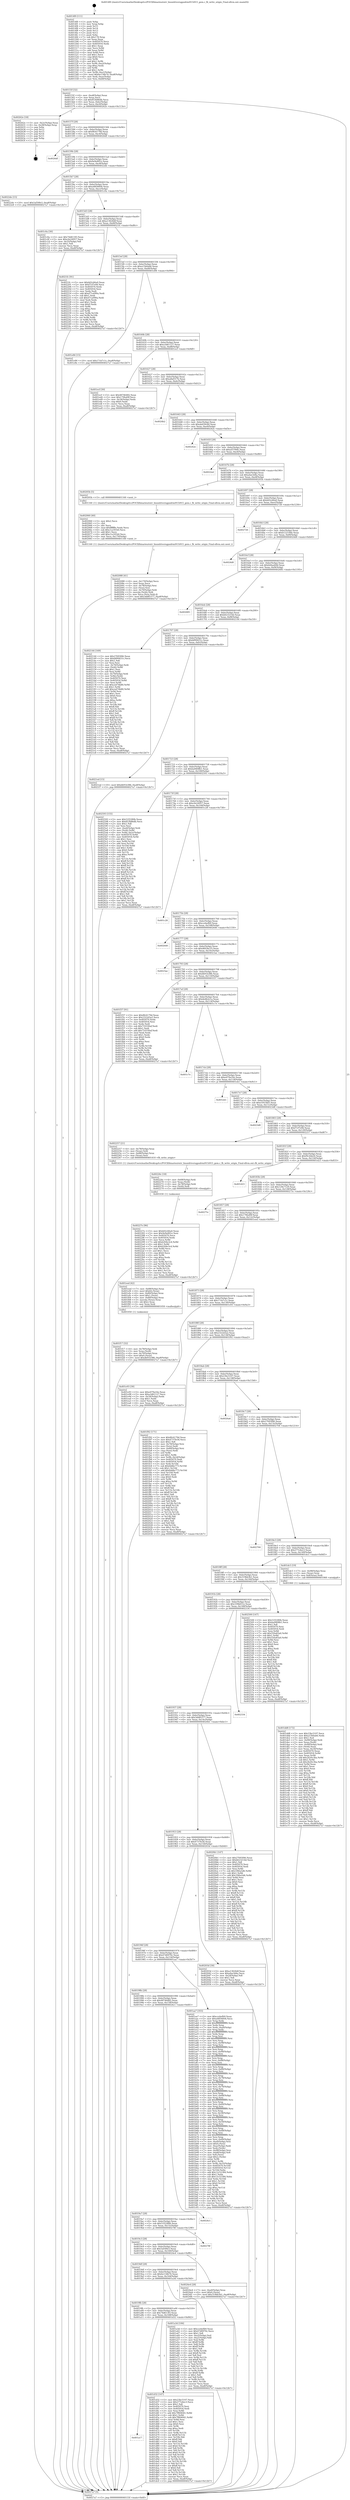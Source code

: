 digraph "0x4014f0" {
  label = "0x4014f0 (/mnt/c/Users/mathe/Desktop/tcc/POCII/binaries/extr_linuxdriversgpudrmi915i915_gem.c_fb_write_origin_Final-ollvm.out::main(0))"
  labelloc = "t"
  node[shape=record]

  Entry [label="",width=0.3,height=0.3,shape=circle,fillcolor=black,style=filled]
  "0x40155f" [label="{
     0x40155f [32]\l
     | [instrs]\l
     &nbsp;&nbsp;0x40155f \<+6\>: mov -0xa8(%rbp),%eax\l
     &nbsp;&nbsp;0x401565 \<+2\>: mov %eax,%ecx\l
     &nbsp;&nbsp;0x401567 \<+6\>: sub $0x853b86db,%ecx\l
     &nbsp;&nbsp;0x40156d \<+6\>: mov %eax,-0xbc(%rbp)\l
     &nbsp;&nbsp;0x401573 \<+6\>: mov %ecx,-0xc0(%rbp)\l
     &nbsp;&nbsp;0x401579 \<+6\>: je 000000000040262e \<main+0x113e\>\l
  }"]
  "0x40262e" [label="{
     0x40262e [18]\l
     | [instrs]\l
     &nbsp;&nbsp;0x40262e \<+3\>: mov -0x2c(%rbp),%eax\l
     &nbsp;&nbsp;0x402631 \<+4\>: lea -0x28(%rbp),%rsp\l
     &nbsp;&nbsp;0x402635 \<+1\>: pop %rbx\l
     &nbsp;&nbsp;0x402636 \<+2\>: pop %r12\l
     &nbsp;&nbsp;0x402638 \<+2\>: pop %r13\l
     &nbsp;&nbsp;0x40263a \<+2\>: pop %r14\l
     &nbsp;&nbsp;0x40263c \<+2\>: pop %r15\l
     &nbsp;&nbsp;0x40263e \<+1\>: pop %rbp\l
     &nbsp;&nbsp;0x40263f \<+1\>: ret\l
  }"]
  "0x40157f" [label="{
     0x40157f [28]\l
     | [instrs]\l
     &nbsp;&nbsp;0x40157f \<+5\>: jmp 0000000000401584 \<main+0x94\>\l
     &nbsp;&nbsp;0x401584 \<+6\>: mov -0xbc(%rbp),%eax\l
     &nbsp;&nbsp;0x40158a \<+5\>: sub $0x8fc6179d,%eax\l
     &nbsp;&nbsp;0x40158f \<+6\>: mov %eax,-0xc4(%rbp)\l
     &nbsp;&nbsp;0x401595 \<+6\>: je 00000000004026df \<main+0x11ef\>\l
  }"]
  Exit [label="",width=0.3,height=0.3,shape=circle,fillcolor=black,style=filled,peripheries=2]
  "0x4026df" [label="{
     0x4026df\l
  }", style=dashed]
  "0x40159b" [label="{
     0x40159b [28]\l
     | [instrs]\l
     &nbsp;&nbsp;0x40159b \<+5\>: jmp 00000000004015a0 \<main+0xb0\>\l
     &nbsp;&nbsp;0x4015a0 \<+6\>: mov -0xbc(%rbp),%eax\l
     &nbsp;&nbsp;0x4015a6 \<+5\>: sub $0x9e9e891e,%eax\l
     &nbsp;&nbsp;0x4015ab \<+6\>: mov %eax,-0xc8(%rbp)\l
     &nbsp;&nbsp;0x4015b1 \<+6\>: je 00000000004022de \<main+0xdee\>\l
  }"]
  "0x40227e" [label="{
     0x40227e [96]\l
     | [instrs]\l
     &nbsp;&nbsp;0x40227e \<+5\>: mov $0xb02c66a0,%eax\l
     &nbsp;&nbsp;0x402283 \<+5\>: mov $0x9e9e891e,%esi\l
     &nbsp;&nbsp;0x402288 \<+7\>: mov 0x405070,%ecx\l
     &nbsp;&nbsp;0x40228f \<+7\>: mov 0x405054,%edx\l
     &nbsp;&nbsp;0x402296 \<+3\>: mov %ecx,%r8d\l
     &nbsp;&nbsp;0x402299 \<+7\>: add $0xb204e3c4,%r8d\l
     &nbsp;&nbsp;0x4022a0 \<+4\>: sub $0x1,%r8d\l
     &nbsp;&nbsp;0x4022a4 \<+7\>: sub $0xb204e3c4,%r8d\l
     &nbsp;&nbsp;0x4022ab \<+4\>: imul %r8d,%ecx\l
     &nbsp;&nbsp;0x4022af \<+3\>: and $0x1,%ecx\l
     &nbsp;&nbsp;0x4022b2 \<+3\>: cmp $0x0,%ecx\l
     &nbsp;&nbsp;0x4022b5 \<+4\>: sete %r9b\l
     &nbsp;&nbsp;0x4022b9 \<+3\>: cmp $0xa,%edx\l
     &nbsp;&nbsp;0x4022bc \<+4\>: setl %r10b\l
     &nbsp;&nbsp;0x4022c0 \<+3\>: mov %r9b,%r11b\l
     &nbsp;&nbsp;0x4022c3 \<+3\>: and %r10b,%r11b\l
     &nbsp;&nbsp;0x4022c6 \<+3\>: xor %r10b,%r9b\l
     &nbsp;&nbsp;0x4022c9 \<+3\>: or %r9b,%r11b\l
     &nbsp;&nbsp;0x4022cc \<+4\>: test $0x1,%r11b\l
     &nbsp;&nbsp;0x4022d0 \<+3\>: cmovne %esi,%eax\l
     &nbsp;&nbsp;0x4022d3 \<+6\>: mov %eax,-0xa8(%rbp)\l
     &nbsp;&nbsp;0x4022d9 \<+5\>: jmp 00000000004027a7 \<main+0x12b7\>\l
  }"]
  "0x4022de" [label="{
     0x4022de [15]\l
     | [instrs]\l
     &nbsp;&nbsp;0x4022de \<+10\>: movl $0x5af30fe3,-0xa8(%rbp)\l
     &nbsp;&nbsp;0x4022e8 \<+5\>: jmp 00000000004027a7 \<main+0x12b7\>\l
  }"]
  "0x4015b7" [label="{
     0x4015b7 [28]\l
     | [instrs]\l
     &nbsp;&nbsp;0x4015b7 \<+5\>: jmp 00000000004015bc \<main+0xcc\>\l
     &nbsp;&nbsp;0x4015bc \<+6\>: mov -0xbc(%rbp),%eax\l
     &nbsp;&nbsp;0x4015c2 \<+5\>: sub $0xa0856604,%eax\l
     &nbsp;&nbsp;0x4015c7 \<+6\>: mov %eax,-0xcc(%rbp)\l
     &nbsp;&nbsp;0x4015cd \<+6\>: je 0000000000401c0a \<main+0x71a\>\l
  }"]
  "0x40226c" [label="{
     0x40226c [18]\l
     | [instrs]\l
     &nbsp;&nbsp;0x40226c \<+4\>: mov -0x68(%rbp),%rdi\l
     &nbsp;&nbsp;0x402270 \<+2\>: mov %eax,(%rdi)\l
     &nbsp;&nbsp;0x402272 \<+4\>: mov -0x78(%rbp),%rdi\l
     &nbsp;&nbsp;0x402276 \<+3\>: mov (%rdi),%rdi\l
     &nbsp;&nbsp;0x402279 \<+5\>: call 0000000000401030 \<free@plt\>\l
     | [calls]\l
     &nbsp;&nbsp;0x401030 \{1\} (unknown)\l
  }"]
  "0x401c0a" [label="{
     0x401c0a [30]\l
     | [instrs]\l
     &nbsp;&nbsp;0x401c0a \<+5\>: mov $0x74d613f3,%eax\l
     &nbsp;&nbsp;0x401c0f \<+5\>: mov $0xc0e24957,%ecx\l
     &nbsp;&nbsp;0x401c14 \<+3\>: mov -0x35(%rbp),%dl\l
     &nbsp;&nbsp;0x401c17 \<+3\>: test $0x1,%dl\l
     &nbsp;&nbsp;0x401c1a \<+3\>: cmovne %ecx,%eax\l
     &nbsp;&nbsp;0x401c1d \<+6\>: mov %eax,-0xa8(%rbp)\l
     &nbsp;&nbsp;0x401c23 \<+5\>: jmp 00000000004027a7 \<main+0x12b7\>\l
  }"]
  "0x4015d3" [label="{
     0x4015d3 [28]\l
     | [instrs]\l
     &nbsp;&nbsp;0x4015d3 \<+5\>: jmp 00000000004015d8 \<main+0xe8\>\l
     &nbsp;&nbsp;0x4015d8 \<+6\>: mov -0xbc(%rbp),%eax\l
     &nbsp;&nbsp;0x4015de \<+5\>: sub $0xa13626df,%eax\l
     &nbsp;&nbsp;0x4015e3 \<+6\>: mov %eax,-0xd0(%rbp)\l
     &nbsp;&nbsp;0x4015e9 \<+6\>: je 00000000004021fc \<main+0xd0c\>\l
  }"]
  "0x402088" [label="{
     0x402088 [41]\l
     | [instrs]\l
     &nbsp;&nbsp;0x402088 \<+6\>: mov -0x170(%rbp),%ecx\l
     &nbsp;&nbsp;0x40208e \<+3\>: imul %eax,%ecx\l
     &nbsp;&nbsp;0x402091 \<+4\>: mov -0x78(%rbp),%rsi\l
     &nbsp;&nbsp;0x402095 \<+3\>: mov (%rsi),%rsi\l
     &nbsp;&nbsp;0x402098 \<+4\>: mov -0x70(%rbp),%rdi\l
     &nbsp;&nbsp;0x40209c \<+3\>: movslq (%rdi),%rdi\l
     &nbsp;&nbsp;0x40209f \<+3\>: mov %ecx,(%rsi,%rdi,4)\l
     &nbsp;&nbsp;0x4020a2 \<+10\>: movl $0x3dd85377,-0xa8(%rbp)\l
     &nbsp;&nbsp;0x4020ac \<+5\>: jmp 00000000004027a7 \<main+0x12b7\>\l
  }"]
  "0x4021fc" [label="{
     0x4021fc [91]\l
     | [instrs]\l
     &nbsp;&nbsp;0x4021fc \<+5\>: mov $0xb02c66a0,%eax\l
     &nbsp;&nbsp;0x402201 \<+5\>: mov $0xf7cf7e94,%ecx\l
     &nbsp;&nbsp;0x402206 \<+7\>: mov 0x405070,%edx\l
     &nbsp;&nbsp;0x40220d \<+7\>: mov 0x405054,%esi\l
     &nbsp;&nbsp;0x402214 \<+2\>: mov %edx,%edi\l
     &nbsp;&nbsp;0x402216 \<+6\>: add $0xd71a090a,%edi\l
     &nbsp;&nbsp;0x40221c \<+3\>: sub $0x1,%edi\l
     &nbsp;&nbsp;0x40221f \<+6\>: sub $0xd71a090a,%edi\l
     &nbsp;&nbsp;0x402225 \<+3\>: imul %edi,%edx\l
     &nbsp;&nbsp;0x402228 \<+3\>: and $0x1,%edx\l
     &nbsp;&nbsp;0x40222b \<+3\>: cmp $0x0,%edx\l
     &nbsp;&nbsp;0x40222e \<+4\>: sete %r8b\l
     &nbsp;&nbsp;0x402232 \<+3\>: cmp $0xa,%esi\l
     &nbsp;&nbsp;0x402235 \<+4\>: setl %r9b\l
     &nbsp;&nbsp;0x402239 \<+3\>: mov %r8b,%r10b\l
     &nbsp;&nbsp;0x40223c \<+3\>: and %r9b,%r10b\l
     &nbsp;&nbsp;0x40223f \<+3\>: xor %r9b,%r8b\l
     &nbsp;&nbsp;0x402242 \<+3\>: or %r8b,%r10b\l
     &nbsp;&nbsp;0x402245 \<+4\>: test $0x1,%r10b\l
     &nbsp;&nbsp;0x402249 \<+3\>: cmovne %ecx,%eax\l
     &nbsp;&nbsp;0x40224c \<+6\>: mov %eax,-0xa8(%rbp)\l
     &nbsp;&nbsp;0x402252 \<+5\>: jmp 00000000004027a7 \<main+0x12b7\>\l
  }"]
  "0x4015ef" [label="{
     0x4015ef [28]\l
     | [instrs]\l
     &nbsp;&nbsp;0x4015ef \<+5\>: jmp 00000000004015f4 \<main+0x104\>\l
     &nbsp;&nbsp;0x4015f4 \<+6\>: mov -0xbc(%rbp),%eax\l
     &nbsp;&nbsp;0x4015fa \<+5\>: sub $0xa15b0ab6,%eax\l
     &nbsp;&nbsp;0x4015ff \<+6\>: mov %eax,-0xd4(%rbp)\l
     &nbsp;&nbsp;0x401605 \<+6\>: je 0000000000401e84 \<main+0x994\>\l
  }"]
  "0x402060" [label="{
     0x402060 [40]\l
     | [instrs]\l
     &nbsp;&nbsp;0x402060 \<+5\>: mov $0x2,%ecx\l
     &nbsp;&nbsp;0x402065 \<+1\>: cltd\l
     &nbsp;&nbsp;0x402066 \<+2\>: idiv %ecx\l
     &nbsp;&nbsp;0x402068 \<+6\>: imul $0xfffffffe,%edx,%ecx\l
     &nbsp;&nbsp;0x40206e \<+6\>: sub $0xc1a181b0,%ecx\l
     &nbsp;&nbsp;0x402074 \<+3\>: add $0x1,%ecx\l
     &nbsp;&nbsp;0x402077 \<+6\>: add $0xc1a181b0,%ecx\l
     &nbsp;&nbsp;0x40207d \<+6\>: mov %ecx,-0x170(%rbp)\l
     &nbsp;&nbsp;0x402083 \<+5\>: call 0000000000401160 \<next_i\>\l
     | [calls]\l
     &nbsp;&nbsp;0x401160 \{1\} (/mnt/c/Users/mathe/Desktop/tcc/POCII/binaries/extr_linuxdriversgpudrmi915i915_gem.c_fb_write_origin_Final-ollvm.out::next_i)\l
  }"]
  "0x401e84" [label="{
     0x401e84 [15]\l
     | [instrs]\l
     &nbsp;&nbsp;0x401e84 \<+10\>: movl $0x17cb7c1c,-0xa8(%rbp)\l
     &nbsp;&nbsp;0x401e8e \<+5\>: jmp 00000000004027a7 \<main+0x12b7\>\l
  }"]
  "0x40160b" [label="{
     0x40160b [28]\l
     | [instrs]\l
     &nbsp;&nbsp;0x40160b \<+5\>: jmp 0000000000401610 \<main+0x120\>\l
     &nbsp;&nbsp;0x401610 \<+6\>: mov -0xbc(%rbp),%eax\l
     &nbsp;&nbsp;0x401616 \<+5\>: sub $0xa3d61127,%eax\l
     &nbsp;&nbsp;0x40161b \<+6\>: mov %eax,-0xd8(%rbp)\l
     &nbsp;&nbsp;0x401621 \<+6\>: je 0000000000401ecf \<main+0x9df\>\l
  }"]
  "0x401f17" [label="{
     0x401f17 [32]\l
     | [instrs]\l
     &nbsp;&nbsp;0x401f17 \<+4\>: mov -0x78(%rbp),%rdi\l
     &nbsp;&nbsp;0x401f1b \<+3\>: mov %rax,(%rdi)\l
     &nbsp;&nbsp;0x401f1e \<+4\>: mov -0x70(%rbp),%rax\l
     &nbsp;&nbsp;0x401f22 \<+6\>: movl $0x0,(%rax)\l
     &nbsp;&nbsp;0x401f28 \<+10\>: movl $0xdb91b386,-0xa8(%rbp)\l
     &nbsp;&nbsp;0x401f32 \<+5\>: jmp 00000000004027a7 \<main+0x12b7\>\l
  }"]
  "0x401ecf" [label="{
     0x401ecf [30]\l
     | [instrs]\l
     &nbsp;&nbsp;0x401ecf \<+5\>: mov $0x48746482,%eax\l
     &nbsp;&nbsp;0x401ed4 \<+5\>: mov $0x179fa49f,%ecx\l
     &nbsp;&nbsp;0x401ed9 \<+3\>: mov -0x34(%rbp),%edx\l
     &nbsp;&nbsp;0x401edc \<+3\>: cmp $0x0,%edx\l
     &nbsp;&nbsp;0x401edf \<+3\>: cmove %ecx,%eax\l
     &nbsp;&nbsp;0x401ee2 \<+6\>: mov %eax,-0xa8(%rbp)\l
     &nbsp;&nbsp;0x401ee8 \<+5\>: jmp 00000000004027a7 \<main+0x12b7\>\l
  }"]
  "0x401627" [label="{
     0x401627 [28]\l
     | [instrs]\l
     &nbsp;&nbsp;0x401627 \<+5\>: jmp 000000000040162c \<main+0x13c\>\l
     &nbsp;&nbsp;0x40162c \<+6\>: mov -0xbc(%rbp),%eax\l
     &nbsp;&nbsp;0x401632 \<+5\>: sub $0xa8af317b,%eax\l
     &nbsp;&nbsp;0x401637 \<+6\>: mov %eax,-0xdc(%rbp)\l
     &nbsp;&nbsp;0x40163d \<+6\>: je 00000000004024b2 \<main+0xfc2\>\l
  }"]
  "0x401dd8" [label="{
     0x401dd8 [172]\l
     | [instrs]\l
     &nbsp;&nbsp;0x401dd8 \<+5\>: mov $0x23bc5107,%ecx\l
     &nbsp;&nbsp;0x401ddd \<+5\>: mov $0xa15b0ab6,%edx\l
     &nbsp;&nbsp;0x401de2 \<+3\>: mov $0x1,%sil\l
     &nbsp;&nbsp;0x401de5 \<+7\>: mov -0x90(%rbp),%rdi\l
     &nbsp;&nbsp;0x401dec \<+2\>: mov %eax,(%rdi)\l
     &nbsp;&nbsp;0x401dee \<+7\>: mov -0x90(%rbp),%rdi\l
     &nbsp;&nbsp;0x401df5 \<+2\>: mov (%rdi),%eax\l
     &nbsp;&nbsp;0x401df7 \<+3\>: mov %eax,-0x34(%rbp)\l
     &nbsp;&nbsp;0x401dfa \<+7\>: mov 0x405070,%eax\l
     &nbsp;&nbsp;0x401e01 \<+8\>: mov 0x405054,%r8d\l
     &nbsp;&nbsp;0x401e09 \<+3\>: mov %eax,%r9d\l
     &nbsp;&nbsp;0x401e0c \<+7\>: add $0x2b20c3ba,%r9d\l
     &nbsp;&nbsp;0x401e13 \<+4\>: sub $0x1,%r9d\l
     &nbsp;&nbsp;0x401e17 \<+7\>: sub $0x2b20c3ba,%r9d\l
     &nbsp;&nbsp;0x401e1e \<+4\>: imul %r9d,%eax\l
     &nbsp;&nbsp;0x401e22 \<+3\>: and $0x1,%eax\l
     &nbsp;&nbsp;0x401e25 \<+3\>: cmp $0x0,%eax\l
     &nbsp;&nbsp;0x401e28 \<+4\>: sete %r10b\l
     &nbsp;&nbsp;0x401e2c \<+4\>: cmp $0xa,%r8d\l
     &nbsp;&nbsp;0x401e30 \<+4\>: setl %r11b\l
     &nbsp;&nbsp;0x401e34 \<+3\>: mov %r10b,%bl\l
     &nbsp;&nbsp;0x401e37 \<+3\>: xor $0xff,%bl\l
     &nbsp;&nbsp;0x401e3a \<+3\>: mov %r11b,%r14b\l
     &nbsp;&nbsp;0x401e3d \<+4\>: xor $0xff,%r14b\l
     &nbsp;&nbsp;0x401e41 \<+4\>: xor $0x0,%sil\l
     &nbsp;&nbsp;0x401e45 \<+3\>: mov %bl,%r15b\l
     &nbsp;&nbsp;0x401e48 \<+4\>: and $0x0,%r15b\l
     &nbsp;&nbsp;0x401e4c \<+3\>: and %sil,%r10b\l
     &nbsp;&nbsp;0x401e4f \<+3\>: mov %r14b,%r12b\l
     &nbsp;&nbsp;0x401e52 \<+4\>: and $0x0,%r12b\l
     &nbsp;&nbsp;0x401e56 \<+3\>: and %sil,%r11b\l
     &nbsp;&nbsp;0x401e59 \<+3\>: or %r10b,%r15b\l
     &nbsp;&nbsp;0x401e5c \<+3\>: or %r11b,%r12b\l
     &nbsp;&nbsp;0x401e5f \<+3\>: xor %r12b,%r15b\l
     &nbsp;&nbsp;0x401e62 \<+3\>: or %r14b,%bl\l
     &nbsp;&nbsp;0x401e65 \<+3\>: xor $0xff,%bl\l
     &nbsp;&nbsp;0x401e68 \<+4\>: or $0x0,%sil\l
     &nbsp;&nbsp;0x401e6c \<+3\>: and %sil,%bl\l
     &nbsp;&nbsp;0x401e6f \<+3\>: or %bl,%r15b\l
     &nbsp;&nbsp;0x401e72 \<+4\>: test $0x1,%r15b\l
     &nbsp;&nbsp;0x401e76 \<+3\>: cmovne %edx,%ecx\l
     &nbsp;&nbsp;0x401e79 \<+6\>: mov %ecx,-0xa8(%rbp)\l
     &nbsp;&nbsp;0x401e7f \<+5\>: jmp 00000000004027a7 \<main+0x12b7\>\l
  }"]
  "0x4024b2" [label="{
     0x4024b2\l
  }", style=dashed]
  "0x401643" [label="{
     0x401643 [28]\l
     | [instrs]\l
     &nbsp;&nbsp;0x401643 \<+5\>: jmp 0000000000401648 \<main+0x158\>\l
     &nbsp;&nbsp;0x401648 \<+6\>: mov -0xbc(%rbp),%eax\l
     &nbsp;&nbsp;0x40164e \<+5\>: sub $0xabd39cb0,%eax\l
     &nbsp;&nbsp;0x401653 \<+6\>: mov %eax,-0xe0(%rbp)\l
     &nbsp;&nbsp;0x401659 \<+6\>: je 000000000040242e \<main+0xf3e\>\l
  }"]
  "0x401a17" [label="{
     0x401a17\l
  }", style=dashed]
  "0x40242e" [label="{
     0x40242e\l
  }", style=dashed]
  "0x40165f" [label="{
     0x40165f [28]\l
     | [instrs]\l
     &nbsp;&nbsp;0x40165f \<+5\>: jmp 0000000000401664 \<main+0x174\>\l
     &nbsp;&nbsp;0x401664 \<+6\>: mov -0xbc(%rbp),%eax\l
     &nbsp;&nbsp;0x40166a \<+5\>: sub $0xaf370bfc,%eax\l
     &nbsp;&nbsp;0x40166f \<+6\>: mov %eax,-0xe4(%rbp)\l
     &nbsp;&nbsp;0x401675 \<+6\>: je 00000000004022ed \<main+0xdfd\>\l
  }"]
  "0x401d32" [label="{
     0x401d32 [147]\l
     | [instrs]\l
     &nbsp;&nbsp;0x401d32 \<+5\>: mov $0x23bc5107,%eax\l
     &nbsp;&nbsp;0x401d37 \<+5\>: mov $0x277e4ec3,%ecx\l
     &nbsp;&nbsp;0x401d3c \<+2\>: mov $0x1,%dl\l
     &nbsp;&nbsp;0x401d3e \<+7\>: mov 0x405070,%esi\l
     &nbsp;&nbsp;0x401d45 \<+7\>: mov 0x405054,%edi\l
     &nbsp;&nbsp;0x401d4c \<+3\>: mov %esi,%r8d\l
     &nbsp;&nbsp;0x401d4f \<+7\>: add $0x7f804041,%r8d\l
     &nbsp;&nbsp;0x401d56 \<+4\>: sub $0x1,%r8d\l
     &nbsp;&nbsp;0x401d5a \<+7\>: sub $0x7f804041,%r8d\l
     &nbsp;&nbsp;0x401d61 \<+4\>: imul %r8d,%esi\l
     &nbsp;&nbsp;0x401d65 \<+3\>: and $0x1,%esi\l
     &nbsp;&nbsp;0x401d68 \<+3\>: cmp $0x0,%esi\l
     &nbsp;&nbsp;0x401d6b \<+4\>: sete %r9b\l
     &nbsp;&nbsp;0x401d6f \<+3\>: cmp $0xa,%edi\l
     &nbsp;&nbsp;0x401d72 \<+4\>: setl %r10b\l
     &nbsp;&nbsp;0x401d76 \<+3\>: mov %r9b,%r11b\l
     &nbsp;&nbsp;0x401d79 \<+4\>: xor $0xff,%r11b\l
     &nbsp;&nbsp;0x401d7d \<+3\>: mov %r10b,%bl\l
     &nbsp;&nbsp;0x401d80 \<+3\>: xor $0xff,%bl\l
     &nbsp;&nbsp;0x401d83 \<+3\>: xor $0x0,%dl\l
     &nbsp;&nbsp;0x401d86 \<+3\>: mov %r11b,%r14b\l
     &nbsp;&nbsp;0x401d89 \<+4\>: and $0x0,%r14b\l
     &nbsp;&nbsp;0x401d8d \<+3\>: and %dl,%r9b\l
     &nbsp;&nbsp;0x401d90 \<+3\>: mov %bl,%r15b\l
     &nbsp;&nbsp;0x401d93 \<+4\>: and $0x0,%r15b\l
     &nbsp;&nbsp;0x401d97 \<+3\>: and %dl,%r10b\l
     &nbsp;&nbsp;0x401d9a \<+3\>: or %r9b,%r14b\l
     &nbsp;&nbsp;0x401d9d \<+3\>: or %r10b,%r15b\l
     &nbsp;&nbsp;0x401da0 \<+3\>: xor %r15b,%r14b\l
     &nbsp;&nbsp;0x401da3 \<+3\>: or %bl,%r11b\l
     &nbsp;&nbsp;0x401da6 \<+4\>: xor $0xff,%r11b\l
     &nbsp;&nbsp;0x401daa \<+3\>: or $0x0,%dl\l
     &nbsp;&nbsp;0x401dad \<+3\>: and %dl,%r11b\l
     &nbsp;&nbsp;0x401db0 \<+3\>: or %r11b,%r14b\l
     &nbsp;&nbsp;0x401db3 \<+4\>: test $0x1,%r14b\l
     &nbsp;&nbsp;0x401db7 \<+3\>: cmovne %ecx,%eax\l
     &nbsp;&nbsp;0x401dba \<+6\>: mov %eax,-0xa8(%rbp)\l
     &nbsp;&nbsp;0x401dc0 \<+5\>: jmp 00000000004027a7 \<main+0x12b7\>\l
  }"]
  "0x4022ed" [label="{
     0x4022ed\l
  }", style=dashed]
  "0x40167b" [label="{
     0x40167b [28]\l
     | [instrs]\l
     &nbsp;&nbsp;0x40167b \<+5\>: jmp 0000000000401680 \<main+0x190\>\l
     &nbsp;&nbsp;0x401680 \<+6\>: mov -0xbc(%rbp),%eax\l
     &nbsp;&nbsp;0x401686 \<+5\>: sub $0xafae3d4a,%eax\l
     &nbsp;&nbsp;0x40168b \<+6\>: mov %eax,-0xe8(%rbp)\l
     &nbsp;&nbsp;0x401691 \<+6\>: je 000000000040205b \<main+0xb6b\>\l
  }"]
  "0x4014f0" [label="{
     0x4014f0 [111]\l
     | [instrs]\l
     &nbsp;&nbsp;0x4014f0 \<+1\>: push %rbp\l
     &nbsp;&nbsp;0x4014f1 \<+3\>: mov %rsp,%rbp\l
     &nbsp;&nbsp;0x4014f4 \<+2\>: push %r15\l
     &nbsp;&nbsp;0x4014f6 \<+2\>: push %r14\l
     &nbsp;&nbsp;0x4014f8 \<+2\>: push %r13\l
     &nbsp;&nbsp;0x4014fa \<+2\>: push %r12\l
     &nbsp;&nbsp;0x4014fc \<+1\>: push %rbx\l
     &nbsp;&nbsp;0x4014fd \<+7\>: sub $0x178,%rsp\l
     &nbsp;&nbsp;0x401504 \<+2\>: xor %eax,%eax\l
     &nbsp;&nbsp;0x401506 \<+7\>: mov 0x405070,%ecx\l
     &nbsp;&nbsp;0x40150d \<+7\>: mov 0x405054,%edx\l
     &nbsp;&nbsp;0x401514 \<+3\>: sub $0x1,%eax\l
     &nbsp;&nbsp;0x401517 \<+3\>: mov %ecx,%r8d\l
     &nbsp;&nbsp;0x40151a \<+3\>: add %eax,%r8d\l
     &nbsp;&nbsp;0x40151d \<+4\>: imul %r8d,%ecx\l
     &nbsp;&nbsp;0x401521 \<+3\>: and $0x1,%ecx\l
     &nbsp;&nbsp;0x401524 \<+3\>: cmp $0x0,%ecx\l
     &nbsp;&nbsp;0x401527 \<+4\>: sete %r9b\l
     &nbsp;&nbsp;0x40152b \<+4\>: and $0x1,%r9b\l
     &nbsp;&nbsp;0x40152f \<+7\>: mov %r9b,-0xa2(%rbp)\l
     &nbsp;&nbsp;0x401536 \<+3\>: cmp $0xa,%edx\l
     &nbsp;&nbsp;0x401539 \<+4\>: setl %r9b\l
     &nbsp;&nbsp;0x40153d \<+4\>: and $0x1,%r9b\l
     &nbsp;&nbsp;0x401541 \<+7\>: mov %r9b,-0xa1(%rbp)\l
     &nbsp;&nbsp;0x401548 \<+10\>: movl $0x6e134b74,-0xa8(%rbp)\l
     &nbsp;&nbsp;0x401552 \<+6\>: mov %edi,-0xac(%rbp)\l
     &nbsp;&nbsp;0x401558 \<+7\>: mov %rsi,-0xb8(%rbp)\l
  }"]
  "0x40205b" [label="{
     0x40205b [5]\l
     | [instrs]\l
     &nbsp;&nbsp;0x40205b \<+5\>: call 0000000000401160 \<next_i\>\l
     | [calls]\l
     &nbsp;&nbsp;0x401160 \{1\} (/mnt/c/Users/mathe/Desktop/tcc/POCII/binaries/extr_linuxdriversgpudrmi915i915_gem.c_fb_write_origin_Final-ollvm.out::next_i)\l
  }"]
  "0x401697" [label="{
     0x401697 [28]\l
     | [instrs]\l
     &nbsp;&nbsp;0x401697 \<+5\>: jmp 000000000040169c \<main+0x1ac\>\l
     &nbsp;&nbsp;0x40169c \<+6\>: mov -0xbc(%rbp),%eax\l
     &nbsp;&nbsp;0x4016a2 \<+5\>: sub $0xb02c66a0,%eax\l
     &nbsp;&nbsp;0x4016a7 \<+6\>: mov %eax,-0xec(%rbp)\l
     &nbsp;&nbsp;0x4016ad \<+6\>: je 0000000000402726 \<main+0x1236\>\l
  }"]
  "0x4027a7" [label="{
     0x4027a7 [5]\l
     | [instrs]\l
     &nbsp;&nbsp;0x4027a7 \<+5\>: jmp 000000000040155f \<main+0x6f\>\l
  }"]
  "0x402726" [label="{
     0x402726\l
  }", style=dashed]
  "0x4016b3" [label="{
     0x4016b3 [28]\l
     | [instrs]\l
     &nbsp;&nbsp;0x4016b3 \<+5\>: jmp 00000000004016b8 \<main+0x1c8\>\l
     &nbsp;&nbsp;0x4016b8 \<+6\>: mov -0xbc(%rbp),%eax\l
     &nbsp;&nbsp;0x4016be \<+5\>: sub $0xb12219de,%eax\l
     &nbsp;&nbsp;0x4016c3 \<+6\>: mov %eax,-0xf0(%rbp)\l
     &nbsp;&nbsp;0x4016c9 \<+6\>: je 00000000004024d0 \<main+0xfe0\>\l
  }"]
  "0x4019fb" [label="{
     0x4019fb [28]\l
     | [instrs]\l
     &nbsp;&nbsp;0x4019fb \<+5\>: jmp 0000000000401a00 \<main+0x510\>\l
     &nbsp;&nbsp;0x401a00 \<+6\>: mov -0xbc(%rbp),%eax\l
     &nbsp;&nbsp;0x401a06 \<+5\>: sub $0x74d613f3,%eax\l
     &nbsp;&nbsp;0x401a0b \<+6\>: mov %eax,-0x168(%rbp)\l
     &nbsp;&nbsp;0x401a11 \<+6\>: je 0000000000401d32 \<main+0x842\>\l
  }"]
  "0x4024d0" [label="{
     0x4024d0\l
  }", style=dashed]
  "0x4016cf" [label="{
     0x4016cf [28]\l
     | [instrs]\l
     &nbsp;&nbsp;0x4016cf \<+5\>: jmp 00000000004016d4 \<main+0x1e4\>\l
     &nbsp;&nbsp;0x4016d4 \<+6\>: mov -0xbc(%rbp),%eax\l
     &nbsp;&nbsp;0x4016da \<+5\>: sub $0xb44aeb9d,%eax\l
     &nbsp;&nbsp;0x4016df \<+6\>: mov %eax,-0xf4(%rbp)\l
     &nbsp;&nbsp;0x4016e5 \<+6\>: je 0000000000402685 \<main+0x1195\>\l
  }"]
  "0x401a3d" [label="{
     0x401a3d [106]\l
     | [instrs]\l
     &nbsp;&nbsp;0x401a3d \<+5\>: mov $0xccebefb9,%eax\l
     &nbsp;&nbsp;0x401a42 \<+5\>: mov $0x47d0970c,%ecx\l
     &nbsp;&nbsp;0x401a47 \<+2\>: mov $0x1,%dl\l
     &nbsp;&nbsp;0x401a49 \<+7\>: mov -0xa2(%rbp),%sil\l
     &nbsp;&nbsp;0x401a50 \<+7\>: mov -0xa1(%rbp),%dil\l
     &nbsp;&nbsp;0x401a57 \<+3\>: mov %sil,%r8b\l
     &nbsp;&nbsp;0x401a5a \<+4\>: xor $0xff,%r8b\l
     &nbsp;&nbsp;0x401a5e \<+3\>: mov %dil,%r9b\l
     &nbsp;&nbsp;0x401a61 \<+4\>: xor $0xff,%r9b\l
     &nbsp;&nbsp;0x401a65 \<+3\>: xor $0x1,%dl\l
     &nbsp;&nbsp;0x401a68 \<+3\>: mov %r8b,%r10b\l
     &nbsp;&nbsp;0x401a6b \<+4\>: and $0xff,%r10b\l
     &nbsp;&nbsp;0x401a6f \<+3\>: and %dl,%sil\l
     &nbsp;&nbsp;0x401a72 \<+3\>: mov %r9b,%r11b\l
     &nbsp;&nbsp;0x401a75 \<+4\>: and $0xff,%r11b\l
     &nbsp;&nbsp;0x401a79 \<+3\>: and %dl,%dil\l
     &nbsp;&nbsp;0x401a7c \<+3\>: or %sil,%r10b\l
     &nbsp;&nbsp;0x401a7f \<+3\>: or %dil,%r11b\l
     &nbsp;&nbsp;0x401a82 \<+3\>: xor %r11b,%r10b\l
     &nbsp;&nbsp;0x401a85 \<+3\>: or %r9b,%r8b\l
     &nbsp;&nbsp;0x401a88 \<+4\>: xor $0xff,%r8b\l
     &nbsp;&nbsp;0x401a8c \<+3\>: or $0x1,%dl\l
     &nbsp;&nbsp;0x401a8f \<+3\>: and %dl,%r8b\l
     &nbsp;&nbsp;0x401a92 \<+3\>: or %r8b,%r10b\l
     &nbsp;&nbsp;0x401a95 \<+4\>: test $0x1,%r10b\l
     &nbsp;&nbsp;0x401a99 \<+3\>: cmovne %ecx,%eax\l
     &nbsp;&nbsp;0x401a9c \<+6\>: mov %eax,-0xa8(%rbp)\l
     &nbsp;&nbsp;0x401aa2 \<+5\>: jmp 00000000004027a7 \<main+0x12b7\>\l
  }"]
  "0x402685" [label="{
     0x402685\l
  }", style=dashed]
  "0x4016eb" [label="{
     0x4016eb [28]\l
     | [instrs]\l
     &nbsp;&nbsp;0x4016eb \<+5\>: jmp 00000000004016f0 \<main+0x200\>\l
     &nbsp;&nbsp;0x4016f0 \<+6\>: mov -0xbc(%rbp),%eax\l
     &nbsp;&nbsp;0x4016f6 \<+5\>: sub $0xb623214d,%eax\l
     &nbsp;&nbsp;0x4016fb \<+6\>: mov %eax,-0xf8(%rbp)\l
     &nbsp;&nbsp;0x401701 \<+6\>: je 0000000000402144 \<main+0xc54\>\l
  }"]
  "0x4019df" [label="{
     0x4019df [28]\l
     | [instrs]\l
     &nbsp;&nbsp;0x4019df \<+5\>: jmp 00000000004019e4 \<main+0x4f4\>\l
     &nbsp;&nbsp;0x4019e4 \<+6\>: mov -0xbc(%rbp),%eax\l
     &nbsp;&nbsp;0x4019ea \<+5\>: sub $0x6e134b74,%eax\l
     &nbsp;&nbsp;0x4019ef \<+6\>: mov %eax,-0x164(%rbp)\l
     &nbsp;&nbsp;0x4019f5 \<+6\>: je 0000000000401a3d \<main+0x54d\>\l
  }"]
  "0x402144" [label="{
     0x402144 [169]\l
     | [instrs]\l
     &nbsp;&nbsp;0x402144 \<+5\>: mov $0x27693f46,%eax\l
     &nbsp;&nbsp;0x402149 \<+5\>: mov $0xb899431c,%ecx\l
     &nbsp;&nbsp;0x40214e \<+2\>: mov $0x1,%dl\l
     &nbsp;&nbsp;0x402150 \<+2\>: xor %esi,%esi\l
     &nbsp;&nbsp;0x402152 \<+4\>: mov -0x70(%rbp),%rdi\l
     &nbsp;&nbsp;0x402156 \<+3\>: mov (%rdi),%r8d\l
     &nbsp;&nbsp;0x402159 \<+3\>: sub $0x1,%esi\l
     &nbsp;&nbsp;0x40215c \<+3\>: sub %esi,%r8d\l
     &nbsp;&nbsp;0x40215f \<+4\>: mov -0x70(%rbp),%rdi\l
     &nbsp;&nbsp;0x402163 \<+3\>: mov %r8d,(%rdi)\l
     &nbsp;&nbsp;0x402166 \<+7\>: mov 0x405070,%esi\l
     &nbsp;&nbsp;0x40216d \<+8\>: mov 0x405054,%r8d\l
     &nbsp;&nbsp;0x402175 \<+3\>: mov %esi,%r9d\l
     &nbsp;&nbsp;0x402178 \<+7\>: sub $0xced74b80,%r9d\l
     &nbsp;&nbsp;0x40217f \<+4\>: sub $0x1,%r9d\l
     &nbsp;&nbsp;0x402183 \<+7\>: add $0xced74b80,%r9d\l
     &nbsp;&nbsp;0x40218a \<+4\>: imul %r9d,%esi\l
     &nbsp;&nbsp;0x40218e \<+3\>: and $0x1,%esi\l
     &nbsp;&nbsp;0x402191 \<+3\>: cmp $0x0,%esi\l
     &nbsp;&nbsp;0x402194 \<+4\>: sete %r10b\l
     &nbsp;&nbsp;0x402198 \<+4\>: cmp $0xa,%r8d\l
     &nbsp;&nbsp;0x40219c \<+4\>: setl %r11b\l
     &nbsp;&nbsp;0x4021a0 \<+3\>: mov %r10b,%bl\l
     &nbsp;&nbsp;0x4021a3 \<+3\>: xor $0xff,%bl\l
     &nbsp;&nbsp;0x4021a6 \<+3\>: mov %r11b,%r14b\l
     &nbsp;&nbsp;0x4021a9 \<+4\>: xor $0xff,%r14b\l
     &nbsp;&nbsp;0x4021ad \<+3\>: xor $0x1,%dl\l
     &nbsp;&nbsp;0x4021b0 \<+3\>: mov %bl,%r15b\l
     &nbsp;&nbsp;0x4021b3 \<+4\>: and $0xff,%r15b\l
     &nbsp;&nbsp;0x4021b7 \<+3\>: and %dl,%r10b\l
     &nbsp;&nbsp;0x4021ba \<+3\>: mov %r14b,%r12b\l
     &nbsp;&nbsp;0x4021bd \<+4\>: and $0xff,%r12b\l
     &nbsp;&nbsp;0x4021c1 \<+3\>: and %dl,%r11b\l
     &nbsp;&nbsp;0x4021c4 \<+3\>: or %r10b,%r15b\l
     &nbsp;&nbsp;0x4021c7 \<+3\>: or %r11b,%r12b\l
     &nbsp;&nbsp;0x4021ca \<+3\>: xor %r12b,%r15b\l
     &nbsp;&nbsp;0x4021cd \<+3\>: or %r14b,%bl\l
     &nbsp;&nbsp;0x4021d0 \<+3\>: xor $0xff,%bl\l
     &nbsp;&nbsp;0x4021d3 \<+3\>: or $0x1,%dl\l
     &nbsp;&nbsp;0x4021d6 \<+2\>: and %dl,%bl\l
     &nbsp;&nbsp;0x4021d8 \<+3\>: or %bl,%r15b\l
     &nbsp;&nbsp;0x4021db \<+4\>: test $0x1,%r15b\l
     &nbsp;&nbsp;0x4021df \<+3\>: cmovne %ecx,%eax\l
     &nbsp;&nbsp;0x4021e2 \<+6\>: mov %eax,-0xa8(%rbp)\l
     &nbsp;&nbsp;0x4021e8 \<+5\>: jmp 00000000004027a7 \<main+0x12b7\>\l
  }"]
  "0x401707" [label="{
     0x401707 [28]\l
     | [instrs]\l
     &nbsp;&nbsp;0x401707 \<+5\>: jmp 000000000040170c \<main+0x21c\>\l
     &nbsp;&nbsp;0x40170c \<+6\>: mov -0xbc(%rbp),%eax\l
     &nbsp;&nbsp;0x401712 \<+5\>: sub $0xb899431c,%eax\l
     &nbsp;&nbsp;0x401717 \<+6\>: mov %eax,-0xfc(%rbp)\l
     &nbsp;&nbsp;0x40171d \<+6\>: je 00000000004021ed \<main+0xcfd\>\l
  }"]
  "0x4024e4" [label="{
     0x4024e4 [28]\l
     | [instrs]\l
     &nbsp;&nbsp;0x4024e4 \<+7\>: mov -0xa0(%rbp),%rax\l
     &nbsp;&nbsp;0x4024eb \<+6\>: movl $0x0,(%rax)\l
     &nbsp;&nbsp;0x4024f1 \<+10\>: movl $0x319bb3b1,-0xa8(%rbp)\l
     &nbsp;&nbsp;0x4024fb \<+5\>: jmp 00000000004027a7 \<main+0x12b7\>\l
  }"]
  "0x4021ed" [label="{
     0x4021ed [15]\l
     | [instrs]\l
     &nbsp;&nbsp;0x4021ed \<+10\>: movl $0xdb91b386,-0xa8(%rbp)\l
     &nbsp;&nbsp;0x4021f7 \<+5\>: jmp 00000000004027a7 \<main+0x12b7\>\l
  }"]
  "0x401723" [label="{
     0x401723 [28]\l
     | [instrs]\l
     &nbsp;&nbsp;0x401723 \<+5\>: jmp 0000000000401728 \<main+0x238\>\l
     &nbsp;&nbsp;0x401728 \<+6\>: mov -0xbc(%rbp),%eax\l
     &nbsp;&nbsp;0x40172e \<+5\>: sub $0xba9408b1,%eax\l
     &nbsp;&nbsp;0x401733 \<+6\>: mov %eax,-0x100(%rbp)\l
     &nbsp;&nbsp;0x401739 \<+6\>: je 0000000000402593 \<main+0x10a3\>\l
  }"]
  "0x4019c3" [label="{
     0x4019c3 [28]\l
     | [instrs]\l
     &nbsp;&nbsp;0x4019c3 \<+5\>: jmp 00000000004019c8 \<main+0x4d8\>\l
     &nbsp;&nbsp;0x4019c8 \<+6\>: mov -0xbc(%rbp),%eax\l
     &nbsp;&nbsp;0x4019ce \<+5\>: sub $0x5af30fe3,%eax\l
     &nbsp;&nbsp;0x4019d3 \<+6\>: mov %eax,-0x160(%rbp)\l
     &nbsp;&nbsp;0x4019d9 \<+6\>: je 00000000004024e4 \<main+0xff4\>\l
  }"]
  "0x402593" [label="{
     0x402593 [155]\l
     | [instrs]\l
     &nbsp;&nbsp;0x402593 \<+5\>: mov $0x51f2280b,%eax\l
     &nbsp;&nbsp;0x402598 \<+5\>: mov $0x853b86db,%ecx\l
     &nbsp;&nbsp;0x40259d \<+2\>: mov $0x1,%dl\l
     &nbsp;&nbsp;0x40259f \<+2\>: xor %esi,%esi\l
     &nbsp;&nbsp;0x4025a1 \<+7\>: mov -0xa0(%rbp),%rdi\l
     &nbsp;&nbsp;0x4025a8 \<+3\>: mov (%rdi),%r8d\l
     &nbsp;&nbsp;0x4025ab \<+4\>: mov %r8d,-0x2c(%rbp)\l
     &nbsp;&nbsp;0x4025af \<+8\>: mov 0x405070,%r8d\l
     &nbsp;&nbsp;0x4025b7 \<+8\>: mov 0x405054,%r9d\l
     &nbsp;&nbsp;0x4025bf \<+3\>: sub $0x1,%esi\l
     &nbsp;&nbsp;0x4025c2 \<+3\>: mov %r8d,%r10d\l
     &nbsp;&nbsp;0x4025c5 \<+3\>: add %esi,%r10d\l
     &nbsp;&nbsp;0x4025c8 \<+4\>: imul %r10d,%r8d\l
     &nbsp;&nbsp;0x4025cc \<+4\>: and $0x1,%r8d\l
     &nbsp;&nbsp;0x4025d0 \<+4\>: cmp $0x0,%r8d\l
     &nbsp;&nbsp;0x4025d4 \<+4\>: sete %r11b\l
     &nbsp;&nbsp;0x4025d8 \<+4\>: cmp $0xa,%r9d\l
     &nbsp;&nbsp;0x4025dc \<+3\>: setl %bl\l
     &nbsp;&nbsp;0x4025df \<+3\>: mov %r11b,%r14b\l
     &nbsp;&nbsp;0x4025e2 \<+4\>: xor $0xff,%r14b\l
     &nbsp;&nbsp;0x4025e6 \<+3\>: mov %bl,%r15b\l
     &nbsp;&nbsp;0x4025e9 \<+4\>: xor $0xff,%r15b\l
     &nbsp;&nbsp;0x4025ed \<+3\>: xor $0x1,%dl\l
     &nbsp;&nbsp;0x4025f0 \<+3\>: mov %r14b,%r12b\l
     &nbsp;&nbsp;0x4025f3 \<+4\>: and $0xff,%r12b\l
     &nbsp;&nbsp;0x4025f7 \<+3\>: and %dl,%r11b\l
     &nbsp;&nbsp;0x4025fa \<+3\>: mov %r15b,%r13b\l
     &nbsp;&nbsp;0x4025fd \<+4\>: and $0xff,%r13b\l
     &nbsp;&nbsp;0x402601 \<+2\>: and %dl,%bl\l
     &nbsp;&nbsp;0x402603 \<+3\>: or %r11b,%r12b\l
     &nbsp;&nbsp;0x402606 \<+3\>: or %bl,%r13b\l
     &nbsp;&nbsp;0x402609 \<+3\>: xor %r13b,%r12b\l
     &nbsp;&nbsp;0x40260c \<+3\>: or %r15b,%r14b\l
     &nbsp;&nbsp;0x40260f \<+4\>: xor $0xff,%r14b\l
     &nbsp;&nbsp;0x402613 \<+3\>: or $0x1,%dl\l
     &nbsp;&nbsp;0x402616 \<+3\>: and %dl,%r14b\l
     &nbsp;&nbsp;0x402619 \<+3\>: or %r14b,%r12b\l
     &nbsp;&nbsp;0x40261c \<+4\>: test $0x1,%r12b\l
     &nbsp;&nbsp;0x402620 \<+3\>: cmovne %ecx,%eax\l
     &nbsp;&nbsp;0x402623 \<+6\>: mov %eax,-0xa8(%rbp)\l
     &nbsp;&nbsp;0x402629 \<+5\>: jmp 00000000004027a7 \<main+0x12b7\>\l
  }"]
  "0x40173f" [label="{
     0x40173f [28]\l
     | [instrs]\l
     &nbsp;&nbsp;0x40173f \<+5\>: jmp 0000000000401744 \<main+0x254\>\l
     &nbsp;&nbsp;0x401744 \<+6\>: mov -0xbc(%rbp),%eax\l
     &nbsp;&nbsp;0x40174a \<+5\>: sub $0xc0e24957,%eax\l
     &nbsp;&nbsp;0x40174f \<+6\>: mov %eax,-0x104(%rbp)\l
     &nbsp;&nbsp;0x401755 \<+6\>: je 0000000000401c28 \<main+0x738\>\l
  }"]
  "0x40278f" [label="{
     0x40278f\l
  }", style=dashed]
  "0x401c28" [label="{
     0x401c28\l
  }", style=dashed]
  "0x40175b" [label="{
     0x40175b [28]\l
     | [instrs]\l
     &nbsp;&nbsp;0x40175b \<+5\>: jmp 0000000000401760 \<main+0x270\>\l
     &nbsp;&nbsp;0x401760 \<+6\>: mov -0xbc(%rbp),%eax\l
     &nbsp;&nbsp;0x401766 \<+5\>: sub $0xccebefb9,%eax\l
     &nbsp;&nbsp;0x40176b \<+6\>: mov %eax,-0x108(%rbp)\l
     &nbsp;&nbsp;0x401771 \<+6\>: je 0000000000402640 \<main+0x1150\>\l
  }"]
  "0x4019a7" [label="{
     0x4019a7 [28]\l
     | [instrs]\l
     &nbsp;&nbsp;0x4019a7 \<+5\>: jmp 00000000004019ac \<main+0x4bc\>\l
     &nbsp;&nbsp;0x4019ac \<+6\>: mov -0xbc(%rbp),%eax\l
     &nbsp;&nbsp;0x4019b2 \<+5\>: sub $0x51f2280b,%eax\l
     &nbsp;&nbsp;0x4019b7 \<+6\>: mov %eax,-0x15c(%rbp)\l
     &nbsp;&nbsp;0x4019bd \<+6\>: je 000000000040278f \<main+0x129f\>\l
  }"]
  "0x402640" [label="{
     0x402640\l
  }", style=dashed]
  "0x401777" [label="{
     0x401777 [28]\l
     | [instrs]\l
     &nbsp;&nbsp;0x401777 \<+5\>: jmp 000000000040177c \<main+0x28c\>\l
     &nbsp;&nbsp;0x40177c \<+6\>: mov -0xbc(%rbp),%eax\l
     &nbsp;&nbsp;0x401782 \<+5\>: sub $0xd603bc33,%eax\l
     &nbsp;&nbsp;0x401787 \<+6\>: mov %eax,-0x10c(%rbp)\l
     &nbsp;&nbsp;0x40178d \<+6\>: je 00000000004023ae \<main+0xebe\>\l
  }"]
  "0x4024c1" [label="{
     0x4024c1\l
  }", style=dashed]
  "0x4023ae" [label="{
     0x4023ae\l
  }", style=dashed]
  "0x401793" [label="{
     0x401793 [28]\l
     | [instrs]\l
     &nbsp;&nbsp;0x401793 \<+5\>: jmp 0000000000401798 \<main+0x2a8\>\l
     &nbsp;&nbsp;0x401798 \<+6\>: mov -0xbc(%rbp),%eax\l
     &nbsp;&nbsp;0x40179e \<+5\>: sub $0xdb91b386,%eax\l
     &nbsp;&nbsp;0x4017a3 \<+6\>: mov %eax,-0x110(%rbp)\l
     &nbsp;&nbsp;0x4017a9 \<+6\>: je 0000000000401f37 \<main+0xa47\>\l
  }"]
  "0x40198b" [label="{
     0x40198b [28]\l
     | [instrs]\l
     &nbsp;&nbsp;0x40198b \<+5\>: jmp 0000000000401990 \<main+0x4a0\>\l
     &nbsp;&nbsp;0x401990 \<+6\>: mov -0xbc(%rbp),%eax\l
     &nbsp;&nbsp;0x401996 \<+5\>: sub $0x48746482,%eax\l
     &nbsp;&nbsp;0x40199b \<+6\>: mov %eax,-0x158(%rbp)\l
     &nbsp;&nbsp;0x4019a1 \<+6\>: je 00000000004024c1 \<main+0xfd1\>\l
  }"]
  "0x401f37" [label="{
     0x401f37 [91]\l
     | [instrs]\l
     &nbsp;&nbsp;0x401f37 \<+5\>: mov $0x8fc6179d,%eax\l
     &nbsp;&nbsp;0x401f3c \<+5\>: mov $0x2322d3a2,%ecx\l
     &nbsp;&nbsp;0x401f41 \<+7\>: mov 0x405070,%edx\l
     &nbsp;&nbsp;0x401f48 \<+7\>: mov 0x405054,%esi\l
     &nbsp;&nbsp;0x401f4f \<+2\>: mov %edx,%edi\l
     &nbsp;&nbsp;0x401f51 \<+6\>: sub $0x710330af,%edi\l
     &nbsp;&nbsp;0x401f57 \<+3\>: sub $0x1,%edi\l
     &nbsp;&nbsp;0x401f5a \<+6\>: add $0x710330af,%edi\l
     &nbsp;&nbsp;0x401f60 \<+3\>: imul %edi,%edx\l
     &nbsp;&nbsp;0x401f63 \<+3\>: and $0x1,%edx\l
     &nbsp;&nbsp;0x401f66 \<+3\>: cmp $0x0,%edx\l
     &nbsp;&nbsp;0x401f69 \<+4\>: sete %r8b\l
     &nbsp;&nbsp;0x401f6d \<+3\>: cmp $0xa,%esi\l
     &nbsp;&nbsp;0x401f70 \<+4\>: setl %r9b\l
     &nbsp;&nbsp;0x401f74 \<+3\>: mov %r8b,%r10b\l
     &nbsp;&nbsp;0x401f77 \<+3\>: and %r9b,%r10b\l
     &nbsp;&nbsp;0x401f7a \<+3\>: xor %r9b,%r8b\l
     &nbsp;&nbsp;0x401f7d \<+3\>: or %r8b,%r10b\l
     &nbsp;&nbsp;0x401f80 \<+4\>: test $0x1,%r10b\l
     &nbsp;&nbsp;0x401f84 \<+3\>: cmovne %ecx,%eax\l
     &nbsp;&nbsp;0x401f87 \<+6\>: mov %eax,-0xa8(%rbp)\l
     &nbsp;&nbsp;0x401f8d \<+5\>: jmp 00000000004027a7 \<main+0x12b7\>\l
  }"]
  "0x4017af" [label="{
     0x4017af [28]\l
     | [instrs]\l
     &nbsp;&nbsp;0x4017af \<+5\>: jmp 00000000004017b4 \<main+0x2c4\>\l
     &nbsp;&nbsp;0x4017b4 \<+6\>: mov -0xbc(%rbp),%eax\l
     &nbsp;&nbsp;0x4017ba \<+5\>: sub $0xdedb2e1a,%eax\l
     &nbsp;&nbsp;0x4017bf \<+6\>: mov %eax,-0x114(%rbp)\l
     &nbsp;&nbsp;0x4017c5 \<+6\>: je 0000000000401c7e \<main+0x78e\>\l
  }"]
  "0x401aa7" [label="{
     0x401aa7 [355]\l
     | [instrs]\l
     &nbsp;&nbsp;0x401aa7 \<+5\>: mov $0xccebefb9,%eax\l
     &nbsp;&nbsp;0x401aac \<+5\>: mov $0xa0856604,%ecx\l
     &nbsp;&nbsp;0x401ab1 \<+3\>: mov %rsp,%rdx\l
     &nbsp;&nbsp;0x401ab4 \<+4\>: add $0xfffffffffffffff0,%rdx\l
     &nbsp;&nbsp;0x401ab8 \<+3\>: mov %rdx,%rsp\l
     &nbsp;&nbsp;0x401abb \<+7\>: mov %rdx,-0xa0(%rbp)\l
     &nbsp;&nbsp;0x401ac2 \<+3\>: mov %rsp,%rdx\l
     &nbsp;&nbsp;0x401ac5 \<+4\>: add $0xfffffffffffffff0,%rdx\l
     &nbsp;&nbsp;0x401ac9 \<+3\>: mov %rdx,%rsp\l
     &nbsp;&nbsp;0x401acc \<+3\>: mov %rsp,%rsi\l
     &nbsp;&nbsp;0x401acf \<+4\>: add $0xfffffffffffffff0,%rsi\l
     &nbsp;&nbsp;0x401ad3 \<+3\>: mov %rsi,%rsp\l
     &nbsp;&nbsp;0x401ad6 \<+7\>: mov %rsi,-0x98(%rbp)\l
     &nbsp;&nbsp;0x401add \<+3\>: mov %rsp,%rsi\l
     &nbsp;&nbsp;0x401ae0 \<+4\>: add $0xfffffffffffffff0,%rsi\l
     &nbsp;&nbsp;0x401ae4 \<+3\>: mov %rsi,%rsp\l
     &nbsp;&nbsp;0x401ae7 \<+7\>: mov %rsi,-0x90(%rbp)\l
     &nbsp;&nbsp;0x401aee \<+3\>: mov %rsp,%rsi\l
     &nbsp;&nbsp;0x401af1 \<+4\>: add $0xfffffffffffffff0,%rsi\l
     &nbsp;&nbsp;0x401af5 \<+3\>: mov %rsi,%rsp\l
     &nbsp;&nbsp;0x401af8 \<+7\>: mov %rsi,-0x88(%rbp)\l
     &nbsp;&nbsp;0x401aff \<+3\>: mov %rsp,%rsi\l
     &nbsp;&nbsp;0x401b02 \<+4\>: add $0xfffffffffffffff0,%rsi\l
     &nbsp;&nbsp;0x401b06 \<+3\>: mov %rsi,%rsp\l
     &nbsp;&nbsp;0x401b09 \<+4\>: mov %rsi,-0x80(%rbp)\l
     &nbsp;&nbsp;0x401b0d \<+3\>: mov %rsp,%rsi\l
     &nbsp;&nbsp;0x401b10 \<+4\>: add $0xfffffffffffffff0,%rsi\l
     &nbsp;&nbsp;0x401b14 \<+3\>: mov %rsi,%rsp\l
     &nbsp;&nbsp;0x401b17 \<+4\>: mov %rsi,-0x78(%rbp)\l
     &nbsp;&nbsp;0x401b1b \<+3\>: mov %rsp,%rsi\l
     &nbsp;&nbsp;0x401b1e \<+4\>: add $0xfffffffffffffff0,%rsi\l
     &nbsp;&nbsp;0x401b22 \<+3\>: mov %rsi,%rsp\l
     &nbsp;&nbsp;0x401b25 \<+4\>: mov %rsi,-0x70(%rbp)\l
     &nbsp;&nbsp;0x401b29 \<+3\>: mov %rsp,%rsi\l
     &nbsp;&nbsp;0x401b2c \<+4\>: add $0xfffffffffffffff0,%rsi\l
     &nbsp;&nbsp;0x401b30 \<+3\>: mov %rsi,%rsp\l
     &nbsp;&nbsp;0x401b33 \<+4\>: mov %rsi,-0x68(%rbp)\l
     &nbsp;&nbsp;0x401b37 \<+3\>: mov %rsp,%rsi\l
     &nbsp;&nbsp;0x401b3a \<+4\>: add $0xfffffffffffffff0,%rsi\l
     &nbsp;&nbsp;0x401b3e \<+3\>: mov %rsi,%rsp\l
     &nbsp;&nbsp;0x401b41 \<+4\>: mov %rsi,-0x60(%rbp)\l
     &nbsp;&nbsp;0x401b45 \<+3\>: mov %rsp,%rsi\l
     &nbsp;&nbsp;0x401b48 \<+4\>: add $0xfffffffffffffff0,%rsi\l
     &nbsp;&nbsp;0x401b4c \<+3\>: mov %rsi,%rsp\l
     &nbsp;&nbsp;0x401b4f \<+4\>: mov %rsi,-0x58(%rbp)\l
     &nbsp;&nbsp;0x401b53 \<+3\>: mov %rsp,%rsi\l
     &nbsp;&nbsp;0x401b56 \<+4\>: add $0xfffffffffffffff0,%rsi\l
     &nbsp;&nbsp;0x401b5a \<+3\>: mov %rsi,%rsp\l
     &nbsp;&nbsp;0x401b5d \<+4\>: mov %rsi,-0x50(%rbp)\l
     &nbsp;&nbsp;0x401b61 \<+3\>: mov %rsp,%rsi\l
     &nbsp;&nbsp;0x401b64 \<+4\>: add $0xfffffffffffffff0,%rsi\l
     &nbsp;&nbsp;0x401b68 \<+3\>: mov %rsi,%rsp\l
     &nbsp;&nbsp;0x401b6b \<+4\>: mov %rsi,-0x48(%rbp)\l
     &nbsp;&nbsp;0x401b6f \<+3\>: mov %rsp,%rsi\l
     &nbsp;&nbsp;0x401b72 \<+4\>: add $0xfffffffffffffff0,%rsi\l
     &nbsp;&nbsp;0x401b76 \<+3\>: mov %rsi,%rsp\l
     &nbsp;&nbsp;0x401b79 \<+4\>: mov %rsi,-0x40(%rbp)\l
     &nbsp;&nbsp;0x401b7d \<+7\>: mov -0xa0(%rbp),%rsi\l
     &nbsp;&nbsp;0x401b84 \<+6\>: movl $0x0,(%rsi)\l
     &nbsp;&nbsp;0x401b8a \<+6\>: mov -0xac(%rbp),%edi\l
     &nbsp;&nbsp;0x401b90 \<+2\>: mov %edi,(%rdx)\l
     &nbsp;&nbsp;0x401b92 \<+7\>: mov -0x98(%rbp),%rsi\l
     &nbsp;&nbsp;0x401b99 \<+7\>: mov -0xb8(%rbp),%r8\l
     &nbsp;&nbsp;0x401ba0 \<+3\>: mov %r8,(%rsi)\l
     &nbsp;&nbsp;0x401ba3 \<+3\>: cmpl $0x2,(%rdx)\l
     &nbsp;&nbsp;0x401ba6 \<+4\>: setne %r9b\l
     &nbsp;&nbsp;0x401baa \<+4\>: and $0x1,%r9b\l
     &nbsp;&nbsp;0x401bae \<+4\>: mov %r9b,-0x35(%rbp)\l
     &nbsp;&nbsp;0x401bb2 \<+8\>: mov 0x405070,%r10d\l
     &nbsp;&nbsp;0x401bba \<+8\>: mov 0x405054,%r11d\l
     &nbsp;&nbsp;0x401bc2 \<+3\>: mov %r10d,%ebx\l
     &nbsp;&nbsp;0x401bc5 \<+6\>: add $0x12c52384,%ebx\l
     &nbsp;&nbsp;0x401bcb \<+3\>: sub $0x1,%ebx\l
     &nbsp;&nbsp;0x401bce \<+6\>: sub $0x12c52384,%ebx\l
     &nbsp;&nbsp;0x401bd4 \<+4\>: imul %ebx,%r10d\l
     &nbsp;&nbsp;0x401bd8 \<+4\>: and $0x1,%r10d\l
     &nbsp;&nbsp;0x401bdc \<+4\>: cmp $0x0,%r10d\l
     &nbsp;&nbsp;0x401be0 \<+4\>: sete %r9b\l
     &nbsp;&nbsp;0x401be4 \<+4\>: cmp $0xa,%r11d\l
     &nbsp;&nbsp;0x401be8 \<+4\>: setl %r14b\l
     &nbsp;&nbsp;0x401bec \<+3\>: mov %r9b,%r15b\l
     &nbsp;&nbsp;0x401bef \<+3\>: and %r14b,%r15b\l
     &nbsp;&nbsp;0x401bf2 \<+3\>: xor %r14b,%r9b\l
     &nbsp;&nbsp;0x401bf5 \<+3\>: or %r9b,%r15b\l
     &nbsp;&nbsp;0x401bf8 \<+4\>: test $0x1,%r15b\l
     &nbsp;&nbsp;0x401bfc \<+3\>: cmovne %ecx,%eax\l
     &nbsp;&nbsp;0x401bff \<+6\>: mov %eax,-0xa8(%rbp)\l
     &nbsp;&nbsp;0x401c05 \<+5\>: jmp 00000000004027a7 \<main+0x12b7\>\l
  }"]
  "0x401c7e" [label="{
     0x401c7e\l
  }", style=dashed]
  "0x4017cb" [label="{
     0x4017cb [28]\l
     | [instrs]\l
     &nbsp;&nbsp;0x4017cb \<+5\>: jmp 00000000004017d0 \<main+0x2e0\>\l
     &nbsp;&nbsp;0x4017d0 \<+6\>: mov -0xbc(%rbp),%eax\l
     &nbsp;&nbsp;0x4017d6 \<+5\>: sub $0xe079a16e,%eax\l
     &nbsp;&nbsp;0x4017db \<+6\>: mov %eax,-0x118(%rbp)\l
     &nbsp;&nbsp;0x4017e1 \<+6\>: je 0000000000401eb1 \<main+0x9c1\>\l
  }"]
  "0x40196f" [label="{
     0x40196f [28]\l
     | [instrs]\l
     &nbsp;&nbsp;0x40196f \<+5\>: jmp 0000000000401974 \<main+0x484\>\l
     &nbsp;&nbsp;0x401974 \<+6\>: mov -0xbc(%rbp),%eax\l
     &nbsp;&nbsp;0x40197a \<+5\>: sub $0x47d0970c,%eax\l
     &nbsp;&nbsp;0x40197f \<+6\>: mov %eax,-0x154(%rbp)\l
     &nbsp;&nbsp;0x401985 \<+6\>: je 0000000000401aa7 \<main+0x5b7\>\l
  }"]
  "0x401eb1" [label="{
     0x401eb1\l
  }", style=dashed]
  "0x4017e7" [label="{
     0x4017e7 [28]\l
     | [instrs]\l
     &nbsp;&nbsp;0x4017e7 \<+5\>: jmp 00000000004017ec \<main+0x2fc\>\l
     &nbsp;&nbsp;0x4017ec \<+6\>: mov -0xbc(%rbp),%eax\l
     &nbsp;&nbsp;0x4017f2 \<+5\>: sub $0xe5933bf3,%eax\l
     &nbsp;&nbsp;0x4017f7 \<+6\>: mov %eax,-0x11c(%rbp)\l
     &nbsp;&nbsp;0x4017fd \<+6\>: je 00000000004023d8 \<main+0xee8\>\l
  }"]
  "0x40203d" [label="{
     0x40203d [30]\l
     | [instrs]\l
     &nbsp;&nbsp;0x40203d \<+5\>: mov $0xa13626df,%eax\l
     &nbsp;&nbsp;0x402042 \<+5\>: mov $0xafae3d4a,%ecx\l
     &nbsp;&nbsp;0x402047 \<+3\>: mov -0x2d(%rbp),%dl\l
     &nbsp;&nbsp;0x40204a \<+3\>: test $0x1,%dl\l
     &nbsp;&nbsp;0x40204d \<+3\>: cmovne %ecx,%eax\l
     &nbsp;&nbsp;0x402050 \<+6\>: mov %eax,-0xa8(%rbp)\l
     &nbsp;&nbsp;0x402056 \<+5\>: jmp 00000000004027a7 \<main+0x12b7\>\l
  }"]
  "0x4023d8" [label="{
     0x4023d8\l
  }", style=dashed]
  "0x401803" [label="{
     0x401803 [28]\l
     | [instrs]\l
     &nbsp;&nbsp;0x401803 \<+5\>: jmp 0000000000401808 \<main+0x318\>\l
     &nbsp;&nbsp;0x401808 \<+6\>: mov -0xbc(%rbp),%eax\l
     &nbsp;&nbsp;0x40180e \<+5\>: sub $0xf7cf7e94,%eax\l
     &nbsp;&nbsp;0x401813 \<+6\>: mov %eax,-0x120(%rbp)\l
     &nbsp;&nbsp;0x401819 \<+6\>: je 0000000000402257 \<main+0xd67\>\l
  }"]
  "0x401953" [label="{
     0x401953 [28]\l
     | [instrs]\l
     &nbsp;&nbsp;0x401953 \<+5\>: jmp 0000000000401958 \<main+0x468\>\l
     &nbsp;&nbsp;0x401958 \<+6\>: mov -0xbc(%rbp),%eax\l
     &nbsp;&nbsp;0x40195e \<+5\>: sub $0x4737fe56,%eax\l
     &nbsp;&nbsp;0x401963 \<+6\>: mov %eax,-0x150(%rbp)\l
     &nbsp;&nbsp;0x401969 \<+6\>: je 000000000040203d \<main+0xb4d\>\l
  }"]
  "0x402257" [label="{
     0x402257 [21]\l
     | [instrs]\l
     &nbsp;&nbsp;0x402257 \<+4\>: mov -0x78(%rbp),%rax\l
     &nbsp;&nbsp;0x40225b \<+3\>: mov (%rax),%rdi\l
     &nbsp;&nbsp;0x40225e \<+7\>: mov -0x88(%rbp),%rax\l
     &nbsp;&nbsp;0x402265 \<+2\>: mov (%rax),%esi\l
     &nbsp;&nbsp;0x402267 \<+5\>: call 0000000000401410 \<fb_write_origin\>\l
     | [calls]\l
     &nbsp;&nbsp;0x401410 \{1\} (/mnt/c/Users/mathe/Desktop/tcc/POCII/binaries/extr_linuxdriversgpudrmi915i915_gem.c_fb_write_origin_Final-ollvm.out::fb_write_origin)\l
  }"]
  "0x40181f" [label="{
     0x40181f [28]\l
     | [instrs]\l
     &nbsp;&nbsp;0x40181f \<+5\>: jmp 0000000000401824 \<main+0x334\>\l
     &nbsp;&nbsp;0x401824 \<+6\>: mov -0xbc(%rbp),%eax\l
     &nbsp;&nbsp;0x40182a \<+5\>: sub $0xf9c2bb24,%eax\l
     &nbsp;&nbsp;0x40182f \<+6\>: mov %eax,-0x124(%rbp)\l
     &nbsp;&nbsp;0x401835 \<+6\>: je 0000000000401d23 \<main+0x833\>\l
  }"]
  "0x4020b1" [label="{
     0x4020b1 [147]\l
     | [instrs]\l
     &nbsp;&nbsp;0x4020b1 \<+5\>: mov $0x27693f46,%eax\l
     &nbsp;&nbsp;0x4020b6 \<+5\>: mov $0xb623214d,%ecx\l
     &nbsp;&nbsp;0x4020bb \<+2\>: mov $0x1,%dl\l
     &nbsp;&nbsp;0x4020bd \<+7\>: mov 0x405070,%esi\l
     &nbsp;&nbsp;0x4020c4 \<+7\>: mov 0x405054,%edi\l
     &nbsp;&nbsp;0x4020cb \<+3\>: mov %esi,%r8d\l
     &nbsp;&nbsp;0x4020ce \<+7\>: sub $0x1f46a5d6,%r8d\l
     &nbsp;&nbsp;0x4020d5 \<+4\>: sub $0x1,%r8d\l
     &nbsp;&nbsp;0x4020d9 \<+7\>: add $0x1f46a5d6,%r8d\l
     &nbsp;&nbsp;0x4020e0 \<+4\>: imul %r8d,%esi\l
     &nbsp;&nbsp;0x4020e4 \<+3\>: and $0x1,%esi\l
     &nbsp;&nbsp;0x4020e7 \<+3\>: cmp $0x0,%esi\l
     &nbsp;&nbsp;0x4020ea \<+4\>: sete %r9b\l
     &nbsp;&nbsp;0x4020ee \<+3\>: cmp $0xa,%edi\l
     &nbsp;&nbsp;0x4020f1 \<+4\>: setl %r10b\l
     &nbsp;&nbsp;0x4020f5 \<+3\>: mov %r9b,%r11b\l
     &nbsp;&nbsp;0x4020f8 \<+4\>: xor $0xff,%r11b\l
     &nbsp;&nbsp;0x4020fc \<+3\>: mov %r10b,%bl\l
     &nbsp;&nbsp;0x4020ff \<+3\>: xor $0xff,%bl\l
     &nbsp;&nbsp;0x402102 \<+3\>: xor $0x1,%dl\l
     &nbsp;&nbsp;0x402105 \<+3\>: mov %r11b,%r14b\l
     &nbsp;&nbsp;0x402108 \<+4\>: and $0xff,%r14b\l
     &nbsp;&nbsp;0x40210c \<+3\>: and %dl,%r9b\l
     &nbsp;&nbsp;0x40210f \<+3\>: mov %bl,%r15b\l
     &nbsp;&nbsp;0x402112 \<+4\>: and $0xff,%r15b\l
     &nbsp;&nbsp;0x402116 \<+3\>: and %dl,%r10b\l
     &nbsp;&nbsp;0x402119 \<+3\>: or %r9b,%r14b\l
     &nbsp;&nbsp;0x40211c \<+3\>: or %r10b,%r15b\l
     &nbsp;&nbsp;0x40211f \<+3\>: xor %r15b,%r14b\l
     &nbsp;&nbsp;0x402122 \<+3\>: or %bl,%r11b\l
     &nbsp;&nbsp;0x402125 \<+4\>: xor $0xff,%r11b\l
     &nbsp;&nbsp;0x402129 \<+3\>: or $0x1,%dl\l
     &nbsp;&nbsp;0x40212c \<+3\>: and %dl,%r11b\l
     &nbsp;&nbsp;0x40212f \<+3\>: or %r11b,%r14b\l
     &nbsp;&nbsp;0x402132 \<+4\>: test $0x1,%r14b\l
     &nbsp;&nbsp;0x402136 \<+3\>: cmovne %ecx,%eax\l
     &nbsp;&nbsp;0x402139 \<+6\>: mov %eax,-0xa8(%rbp)\l
     &nbsp;&nbsp;0x40213f \<+5\>: jmp 00000000004027a7 \<main+0x12b7\>\l
  }"]
  "0x401d23" [label="{
     0x401d23\l
  }", style=dashed]
  "0x40183b" [label="{
     0x40183b [28]\l
     | [instrs]\l
     &nbsp;&nbsp;0x40183b \<+5\>: jmp 0000000000401840 \<main+0x350\>\l
     &nbsp;&nbsp;0x401840 \<+6\>: mov -0xbc(%rbp),%eax\l
     &nbsp;&nbsp;0x401846 \<+5\>: sub $0x129e7129,%eax\l
     &nbsp;&nbsp;0x40184b \<+6\>: mov %eax,-0x128(%rbp)\l
     &nbsp;&nbsp;0x401851 \<+6\>: je 000000000040275c \<main+0x126c\>\l
  }"]
  "0x401937" [label="{
     0x401937 [28]\l
     | [instrs]\l
     &nbsp;&nbsp;0x401937 \<+5\>: jmp 000000000040193c \<main+0x44c\>\l
     &nbsp;&nbsp;0x40193c \<+6\>: mov -0xbc(%rbp),%eax\l
     &nbsp;&nbsp;0x401942 \<+5\>: sub $0x3dd85377,%eax\l
     &nbsp;&nbsp;0x401947 \<+6\>: mov %eax,-0x14c(%rbp)\l
     &nbsp;&nbsp;0x40194d \<+6\>: je 00000000004020b1 \<main+0xbc1\>\l
  }"]
  "0x40275c" [label="{
     0x40275c\l
  }", style=dashed]
  "0x401857" [label="{
     0x401857 [28]\l
     | [instrs]\l
     &nbsp;&nbsp;0x401857 \<+5\>: jmp 000000000040185c \<main+0x36c\>\l
     &nbsp;&nbsp;0x40185c \<+6\>: mov -0xbc(%rbp),%eax\l
     &nbsp;&nbsp;0x401862 \<+5\>: sub $0x179fa49f,%eax\l
     &nbsp;&nbsp;0x401867 \<+6\>: mov %eax,-0x12c(%rbp)\l
     &nbsp;&nbsp;0x40186d \<+6\>: je 0000000000401eed \<main+0x9fd\>\l
  }"]
  "0x402334" [label="{
     0x402334\l
  }", style=dashed]
  "0x401eed" [label="{
     0x401eed [42]\l
     | [instrs]\l
     &nbsp;&nbsp;0x401eed \<+7\>: mov -0x88(%rbp),%rax\l
     &nbsp;&nbsp;0x401ef4 \<+6\>: movl $0x64,(%rax)\l
     &nbsp;&nbsp;0x401efa \<+4\>: mov -0x80(%rbp),%rax\l
     &nbsp;&nbsp;0x401efe \<+6\>: movl $0x1,(%rax)\l
     &nbsp;&nbsp;0x401f04 \<+4\>: mov -0x80(%rbp),%rax\l
     &nbsp;&nbsp;0x401f08 \<+3\>: movslq (%rax),%rax\l
     &nbsp;&nbsp;0x401f0b \<+4\>: shl $0x2,%rax\l
     &nbsp;&nbsp;0x401f0f \<+3\>: mov %rax,%rdi\l
     &nbsp;&nbsp;0x401f12 \<+5\>: call 0000000000401050 \<malloc@plt\>\l
     | [calls]\l
     &nbsp;&nbsp;0x401050 \{1\} (unknown)\l
  }"]
  "0x401873" [label="{
     0x401873 [28]\l
     | [instrs]\l
     &nbsp;&nbsp;0x401873 \<+5\>: jmp 0000000000401878 \<main+0x388\>\l
     &nbsp;&nbsp;0x401878 \<+6\>: mov -0xbc(%rbp),%eax\l
     &nbsp;&nbsp;0x40187e \<+5\>: sub $0x17cb7c1c,%eax\l
     &nbsp;&nbsp;0x401883 \<+6\>: mov %eax,-0x130(%rbp)\l
     &nbsp;&nbsp;0x401889 \<+6\>: je 0000000000401e93 \<main+0x9a3\>\l
  }"]
  "0x40191b" [label="{
     0x40191b [28]\l
     | [instrs]\l
     &nbsp;&nbsp;0x40191b \<+5\>: jmp 0000000000401920 \<main+0x430\>\l
     &nbsp;&nbsp;0x401920 \<+6\>: mov -0xbc(%rbp),%eax\l
     &nbsp;&nbsp;0x401926 \<+5\>: sub $0x339b651e,%eax\l
     &nbsp;&nbsp;0x40192b \<+6\>: mov %eax,-0x148(%rbp)\l
     &nbsp;&nbsp;0x401931 \<+6\>: je 0000000000402334 \<main+0xe44\>\l
  }"]
  "0x401e93" [label="{
     0x401e93 [30]\l
     | [instrs]\l
     &nbsp;&nbsp;0x401e93 \<+5\>: mov $0xe079a16e,%eax\l
     &nbsp;&nbsp;0x401e98 \<+5\>: mov $0xa3d61127,%ecx\l
     &nbsp;&nbsp;0x401e9d \<+3\>: mov -0x34(%rbp),%edx\l
     &nbsp;&nbsp;0x401ea0 \<+3\>: cmp $0x1,%edx\l
     &nbsp;&nbsp;0x401ea3 \<+3\>: cmovl %ecx,%eax\l
     &nbsp;&nbsp;0x401ea6 \<+6\>: mov %eax,-0xa8(%rbp)\l
     &nbsp;&nbsp;0x401eac \<+5\>: jmp 00000000004027a7 \<main+0x12b7\>\l
  }"]
  "0x40188f" [label="{
     0x40188f [28]\l
     | [instrs]\l
     &nbsp;&nbsp;0x40188f \<+5\>: jmp 0000000000401894 \<main+0x3a4\>\l
     &nbsp;&nbsp;0x401894 \<+6\>: mov -0xbc(%rbp),%eax\l
     &nbsp;&nbsp;0x40189a \<+5\>: sub $0x2322d3a2,%eax\l
     &nbsp;&nbsp;0x40189f \<+6\>: mov %eax,-0x134(%rbp)\l
     &nbsp;&nbsp;0x4018a5 \<+6\>: je 0000000000401f92 \<main+0xaa2\>\l
  }"]
  "0x402500" [label="{
     0x402500 [147]\l
     | [instrs]\l
     &nbsp;&nbsp;0x402500 \<+5\>: mov $0x51f2280b,%eax\l
     &nbsp;&nbsp;0x402505 \<+5\>: mov $0xba9408b1,%ecx\l
     &nbsp;&nbsp;0x40250a \<+2\>: mov $0x1,%dl\l
     &nbsp;&nbsp;0x40250c \<+7\>: mov 0x405070,%esi\l
     &nbsp;&nbsp;0x402513 \<+7\>: mov 0x405054,%edi\l
     &nbsp;&nbsp;0x40251a \<+3\>: mov %esi,%r8d\l
     &nbsp;&nbsp;0x40251d \<+7\>: add $0x550a83a0,%r8d\l
     &nbsp;&nbsp;0x402524 \<+4\>: sub $0x1,%r8d\l
     &nbsp;&nbsp;0x402528 \<+7\>: sub $0x550a83a0,%r8d\l
     &nbsp;&nbsp;0x40252f \<+4\>: imul %r8d,%esi\l
     &nbsp;&nbsp;0x402533 \<+3\>: and $0x1,%esi\l
     &nbsp;&nbsp;0x402536 \<+3\>: cmp $0x0,%esi\l
     &nbsp;&nbsp;0x402539 \<+4\>: sete %r9b\l
     &nbsp;&nbsp;0x40253d \<+3\>: cmp $0xa,%edi\l
     &nbsp;&nbsp;0x402540 \<+4\>: setl %r10b\l
     &nbsp;&nbsp;0x402544 \<+3\>: mov %r9b,%r11b\l
     &nbsp;&nbsp;0x402547 \<+4\>: xor $0xff,%r11b\l
     &nbsp;&nbsp;0x40254b \<+3\>: mov %r10b,%bl\l
     &nbsp;&nbsp;0x40254e \<+3\>: xor $0xff,%bl\l
     &nbsp;&nbsp;0x402551 \<+3\>: xor $0x1,%dl\l
     &nbsp;&nbsp;0x402554 \<+3\>: mov %r11b,%r14b\l
     &nbsp;&nbsp;0x402557 \<+4\>: and $0xff,%r14b\l
     &nbsp;&nbsp;0x40255b \<+3\>: and %dl,%r9b\l
     &nbsp;&nbsp;0x40255e \<+3\>: mov %bl,%r15b\l
     &nbsp;&nbsp;0x402561 \<+4\>: and $0xff,%r15b\l
     &nbsp;&nbsp;0x402565 \<+3\>: and %dl,%r10b\l
     &nbsp;&nbsp;0x402568 \<+3\>: or %r9b,%r14b\l
     &nbsp;&nbsp;0x40256b \<+3\>: or %r10b,%r15b\l
     &nbsp;&nbsp;0x40256e \<+3\>: xor %r15b,%r14b\l
     &nbsp;&nbsp;0x402571 \<+3\>: or %bl,%r11b\l
     &nbsp;&nbsp;0x402574 \<+4\>: xor $0xff,%r11b\l
     &nbsp;&nbsp;0x402578 \<+3\>: or $0x1,%dl\l
     &nbsp;&nbsp;0x40257b \<+3\>: and %dl,%r11b\l
     &nbsp;&nbsp;0x40257e \<+3\>: or %r11b,%r14b\l
     &nbsp;&nbsp;0x402581 \<+4\>: test $0x1,%r14b\l
     &nbsp;&nbsp;0x402585 \<+3\>: cmovne %ecx,%eax\l
     &nbsp;&nbsp;0x402588 \<+6\>: mov %eax,-0xa8(%rbp)\l
     &nbsp;&nbsp;0x40258e \<+5\>: jmp 00000000004027a7 \<main+0x12b7\>\l
  }"]
  "0x401f92" [label="{
     0x401f92 [171]\l
     | [instrs]\l
     &nbsp;&nbsp;0x401f92 \<+5\>: mov $0x8fc6179d,%eax\l
     &nbsp;&nbsp;0x401f97 \<+5\>: mov $0x4737fe56,%ecx\l
     &nbsp;&nbsp;0x401f9c \<+2\>: mov $0x1,%dl\l
     &nbsp;&nbsp;0x401f9e \<+4\>: mov -0x70(%rbp),%rsi\l
     &nbsp;&nbsp;0x401fa2 \<+2\>: mov (%rsi),%edi\l
     &nbsp;&nbsp;0x401fa4 \<+4\>: mov -0x80(%rbp),%rsi\l
     &nbsp;&nbsp;0x401fa8 \<+2\>: cmp (%rsi),%edi\l
     &nbsp;&nbsp;0x401faa \<+4\>: setl %r8b\l
     &nbsp;&nbsp;0x401fae \<+4\>: and $0x1,%r8b\l
     &nbsp;&nbsp;0x401fb2 \<+4\>: mov %r8b,-0x2d(%rbp)\l
     &nbsp;&nbsp;0x401fb6 \<+7\>: mov 0x405070,%edi\l
     &nbsp;&nbsp;0x401fbd \<+8\>: mov 0x405054,%r9d\l
     &nbsp;&nbsp;0x401fc5 \<+3\>: mov %edi,%r10d\l
     &nbsp;&nbsp;0x401fc8 \<+7\>: sub $0x6ddbc773,%r10d\l
     &nbsp;&nbsp;0x401fcf \<+4\>: sub $0x1,%r10d\l
     &nbsp;&nbsp;0x401fd3 \<+7\>: add $0x6ddbc773,%r10d\l
     &nbsp;&nbsp;0x401fda \<+4\>: imul %r10d,%edi\l
     &nbsp;&nbsp;0x401fde \<+3\>: and $0x1,%edi\l
     &nbsp;&nbsp;0x401fe1 \<+3\>: cmp $0x0,%edi\l
     &nbsp;&nbsp;0x401fe4 \<+4\>: sete %r8b\l
     &nbsp;&nbsp;0x401fe8 \<+4\>: cmp $0xa,%r9d\l
     &nbsp;&nbsp;0x401fec \<+4\>: setl %r11b\l
     &nbsp;&nbsp;0x401ff0 \<+3\>: mov %r8b,%bl\l
     &nbsp;&nbsp;0x401ff3 \<+3\>: xor $0xff,%bl\l
     &nbsp;&nbsp;0x401ff6 \<+3\>: mov %r11b,%r14b\l
     &nbsp;&nbsp;0x401ff9 \<+4\>: xor $0xff,%r14b\l
     &nbsp;&nbsp;0x401ffd \<+3\>: xor $0x1,%dl\l
     &nbsp;&nbsp;0x402000 \<+3\>: mov %bl,%r15b\l
     &nbsp;&nbsp;0x402003 \<+4\>: and $0xff,%r15b\l
     &nbsp;&nbsp;0x402007 \<+3\>: and %dl,%r8b\l
     &nbsp;&nbsp;0x40200a \<+3\>: mov %r14b,%r12b\l
     &nbsp;&nbsp;0x40200d \<+4\>: and $0xff,%r12b\l
     &nbsp;&nbsp;0x402011 \<+3\>: and %dl,%r11b\l
     &nbsp;&nbsp;0x402014 \<+3\>: or %r8b,%r15b\l
     &nbsp;&nbsp;0x402017 \<+3\>: or %r11b,%r12b\l
     &nbsp;&nbsp;0x40201a \<+3\>: xor %r12b,%r15b\l
     &nbsp;&nbsp;0x40201d \<+3\>: or %r14b,%bl\l
     &nbsp;&nbsp;0x402020 \<+3\>: xor $0xff,%bl\l
     &nbsp;&nbsp;0x402023 \<+3\>: or $0x1,%dl\l
     &nbsp;&nbsp;0x402026 \<+2\>: and %dl,%bl\l
     &nbsp;&nbsp;0x402028 \<+3\>: or %bl,%r15b\l
     &nbsp;&nbsp;0x40202b \<+4\>: test $0x1,%r15b\l
     &nbsp;&nbsp;0x40202f \<+3\>: cmovne %ecx,%eax\l
     &nbsp;&nbsp;0x402032 \<+6\>: mov %eax,-0xa8(%rbp)\l
     &nbsp;&nbsp;0x402038 \<+5\>: jmp 00000000004027a7 \<main+0x12b7\>\l
  }"]
  "0x4018ab" [label="{
     0x4018ab [28]\l
     | [instrs]\l
     &nbsp;&nbsp;0x4018ab \<+5\>: jmp 00000000004018b0 \<main+0x3c0\>\l
     &nbsp;&nbsp;0x4018b0 \<+6\>: mov -0xbc(%rbp),%eax\l
     &nbsp;&nbsp;0x4018b6 \<+5\>: sub $0x23bc5107,%eax\l
     &nbsp;&nbsp;0x4018bb \<+6\>: mov %eax,-0x138(%rbp)\l
     &nbsp;&nbsp;0x4018c1 \<+6\>: je 00000000004026a6 \<main+0x11b6\>\l
  }"]
  "0x4018ff" [label="{
     0x4018ff [28]\l
     | [instrs]\l
     &nbsp;&nbsp;0x4018ff \<+5\>: jmp 0000000000401904 \<main+0x414\>\l
     &nbsp;&nbsp;0x401904 \<+6\>: mov -0xbc(%rbp),%eax\l
     &nbsp;&nbsp;0x40190a \<+5\>: sub $0x319bb3b1,%eax\l
     &nbsp;&nbsp;0x40190f \<+6\>: mov %eax,-0x144(%rbp)\l
     &nbsp;&nbsp;0x401915 \<+6\>: je 0000000000402500 \<main+0x1010\>\l
  }"]
  "0x4026a6" [label="{
     0x4026a6\l
  }", style=dashed]
  "0x4018c7" [label="{
     0x4018c7 [28]\l
     | [instrs]\l
     &nbsp;&nbsp;0x4018c7 \<+5\>: jmp 00000000004018cc \<main+0x3dc\>\l
     &nbsp;&nbsp;0x4018cc \<+6\>: mov -0xbc(%rbp),%eax\l
     &nbsp;&nbsp;0x4018d2 \<+5\>: sub $0x27693f46,%eax\l
     &nbsp;&nbsp;0x4018d7 \<+6\>: mov %eax,-0x13c(%rbp)\l
     &nbsp;&nbsp;0x4018dd \<+6\>: je 0000000000402704 \<main+0x1214\>\l
  }"]
  "0x401dc5" [label="{
     0x401dc5 [19]\l
     | [instrs]\l
     &nbsp;&nbsp;0x401dc5 \<+7\>: mov -0x98(%rbp),%rax\l
     &nbsp;&nbsp;0x401dcc \<+3\>: mov (%rax),%rax\l
     &nbsp;&nbsp;0x401dcf \<+4\>: mov 0x8(%rax),%rdi\l
     &nbsp;&nbsp;0x401dd3 \<+5\>: call 0000000000401060 \<atoi@plt\>\l
     | [calls]\l
     &nbsp;&nbsp;0x401060 \{1\} (unknown)\l
  }"]
  "0x402704" [label="{
     0x402704\l
  }", style=dashed]
  "0x4018e3" [label="{
     0x4018e3 [28]\l
     | [instrs]\l
     &nbsp;&nbsp;0x4018e3 \<+5\>: jmp 00000000004018e8 \<main+0x3f8\>\l
     &nbsp;&nbsp;0x4018e8 \<+6\>: mov -0xbc(%rbp),%eax\l
     &nbsp;&nbsp;0x4018ee \<+5\>: sub $0x277e4ec3,%eax\l
     &nbsp;&nbsp;0x4018f3 \<+6\>: mov %eax,-0x140(%rbp)\l
     &nbsp;&nbsp;0x4018f9 \<+6\>: je 0000000000401dc5 \<main+0x8d5\>\l
  }"]
  Entry -> "0x4014f0" [label=" 1"]
  "0x40155f" -> "0x40262e" [label=" 1"]
  "0x40155f" -> "0x40157f" [label=" 25"]
  "0x40262e" -> Exit [label=" 1"]
  "0x40157f" -> "0x4026df" [label=" 0"]
  "0x40157f" -> "0x40159b" [label=" 25"]
  "0x402593" -> "0x4027a7" [label=" 1"]
  "0x40159b" -> "0x4022de" [label=" 1"]
  "0x40159b" -> "0x4015b7" [label=" 24"]
  "0x402500" -> "0x4027a7" [label=" 1"]
  "0x4015b7" -> "0x401c0a" [label=" 1"]
  "0x4015b7" -> "0x4015d3" [label=" 23"]
  "0x4024e4" -> "0x4027a7" [label=" 1"]
  "0x4015d3" -> "0x4021fc" [label=" 1"]
  "0x4015d3" -> "0x4015ef" [label=" 22"]
  "0x4022de" -> "0x4027a7" [label=" 1"]
  "0x4015ef" -> "0x401e84" [label=" 1"]
  "0x4015ef" -> "0x40160b" [label=" 21"]
  "0x40227e" -> "0x4027a7" [label=" 1"]
  "0x40160b" -> "0x401ecf" [label=" 1"]
  "0x40160b" -> "0x401627" [label=" 20"]
  "0x40226c" -> "0x40227e" [label=" 1"]
  "0x401627" -> "0x4024b2" [label=" 0"]
  "0x401627" -> "0x401643" [label=" 20"]
  "0x402257" -> "0x40226c" [label=" 1"]
  "0x401643" -> "0x40242e" [label=" 0"]
  "0x401643" -> "0x40165f" [label=" 20"]
  "0x4021fc" -> "0x4027a7" [label=" 1"]
  "0x40165f" -> "0x4022ed" [label=" 0"]
  "0x40165f" -> "0x40167b" [label=" 20"]
  "0x4021ed" -> "0x4027a7" [label=" 1"]
  "0x40167b" -> "0x40205b" [label=" 1"]
  "0x40167b" -> "0x401697" [label=" 19"]
  "0x402088" -> "0x4027a7" [label=" 1"]
  "0x401697" -> "0x402726" [label=" 0"]
  "0x401697" -> "0x4016b3" [label=" 19"]
  "0x402060" -> "0x402088" [label=" 1"]
  "0x4016b3" -> "0x4024d0" [label=" 0"]
  "0x4016b3" -> "0x4016cf" [label=" 19"]
  "0x40205b" -> "0x402060" [label=" 1"]
  "0x4016cf" -> "0x402685" [label=" 0"]
  "0x4016cf" -> "0x4016eb" [label=" 19"]
  "0x40203d" -> "0x4027a7" [label=" 2"]
  "0x4016eb" -> "0x402144" [label=" 1"]
  "0x4016eb" -> "0x401707" [label=" 18"]
  "0x401f37" -> "0x4027a7" [label=" 2"]
  "0x401707" -> "0x4021ed" [label=" 1"]
  "0x401707" -> "0x401723" [label=" 17"]
  "0x401f17" -> "0x4027a7" [label=" 1"]
  "0x401723" -> "0x402593" [label=" 1"]
  "0x401723" -> "0x40173f" [label=" 16"]
  "0x401ecf" -> "0x4027a7" [label=" 1"]
  "0x40173f" -> "0x401c28" [label=" 0"]
  "0x40173f" -> "0x40175b" [label=" 16"]
  "0x401e93" -> "0x4027a7" [label=" 1"]
  "0x40175b" -> "0x402640" [label=" 0"]
  "0x40175b" -> "0x401777" [label=" 16"]
  "0x401dd8" -> "0x4027a7" [label=" 1"]
  "0x401777" -> "0x4023ae" [label=" 0"]
  "0x401777" -> "0x401793" [label=" 16"]
  "0x401dc5" -> "0x401dd8" [label=" 1"]
  "0x401793" -> "0x401f37" [label=" 2"]
  "0x401793" -> "0x4017af" [label=" 14"]
  "0x4019fb" -> "0x401a17" [label=" 0"]
  "0x4017af" -> "0x401c7e" [label=" 0"]
  "0x4017af" -> "0x4017cb" [label=" 14"]
  "0x4019fb" -> "0x401d32" [label=" 1"]
  "0x4017cb" -> "0x401eb1" [label=" 0"]
  "0x4017cb" -> "0x4017e7" [label=" 14"]
  "0x401c0a" -> "0x4027a7" [label=" 1"]
  "0x4017e7" -> "0x4023d8" [label=" 0"]
  "0x4017e7" -> "0x401803" [label=" 14"]
  "0x401aa7" -> "0x4027a7" [label=" 1"]
  "0x401803" -> "0x402257" [label=" 1"]
  "0x401803" -> "0x40181f" [label=" 13"]
  "0x4027a7" -> "0x40155f" [label=" 25"]
  "0x40181f" -> "0x401d23" [label=" 0"]
  "0x40181f" -> "0x40183b" [label=" 13"]
  "0x4014f0" -> "0x40155f" [label=" 1"]
  "0x40183b" -> "0x40275c" [label=" 0"]
  "0x40183b" -> "0x401857" [label=" 13"]
  "0x4019df" -> "0x4019fb" [label=" 1"]
  "0x401857" -> "0x401eed" [label=" 1"]
  "0x401857" -> "0x401873" [label=" 12"]
  "0x4019df" -> "0x401a3d" [label=" 1"]
  "0x401873" -> "0x401e93" [label=" 1"]
  "0x401873" -> "0x40188f" [label=" 11"]
  "0x4019c3" -> "0x4019df" [label=" 2"]
  "0x40188f" -> "0x401f92" [label=" 2"]
  "0x40188f" -> "0x4018ab" [label=" 9"]
  "0x4019c3" -> "0x4024e4" [label=" 1"]
  "0x4018ab" -> "0x4026a6" [label=" 0"]
  "0x4018ab" -> "0x4018c7" [label=" 9"]
  "0x4019a7" -> "0x4019c3" [label=" 3"]
  "0x4018c7" -> "0x402704" [label=" 0"]
  "0x4018c7" -> "0x4018e3" [label=" 9"]
  "0x4019a7" -> "0x40278f" [label=" 0"]
  "0x4018e3" -> "0x401dc5" [label=" 1"]
  "0x4018e3" -> "0x4018ff" [label=" 8"]
  "0x401eed" -> "0x401f17" [label=" 1"]
  "0x4018ff" -> "0x402500" [label=" 1"]
  "0x4018ff" -> "0x40191b" [label=" 7"]
  "0x401f92" -> "0x4027a7" [label=" 2"]
  "0x40191b" -> "0x402334" [label=" 0"]
  "0x40191b" -> "0x401937" [label=" 7"]
  "0x401a3d" -> "0x4027a7" [label=" 1"]
  "0x401937" -> "0x4020b1" [label=" 1"]
  "0x401937" -> "0x401953" [label=" 6"]
  "0x4020b1" -> "0x4027a7" [label=" 1"]
  "0x401953" -> "0x40203d" [label=" 2"]
  "0x401953" -> "0x40196f" [label=" 4"]
  "0x402144" -> "0x4027a7" [label=" 1"]
  "0x40196f" -> "0x401aa7" [label=" 1"]
  "0x40196f" -> "0x40198b" [label=" 3"]
  "0x401d32" -> "0x4027a7" [label=" 1"]
  "0x40198b" -> "0x4024c1" [label=" 0"]
  "0x40198b" -> "0x4019a7" [label=" 3"]
  "0x401e84" -> "0x4027a7" [label=" 1"]
}
